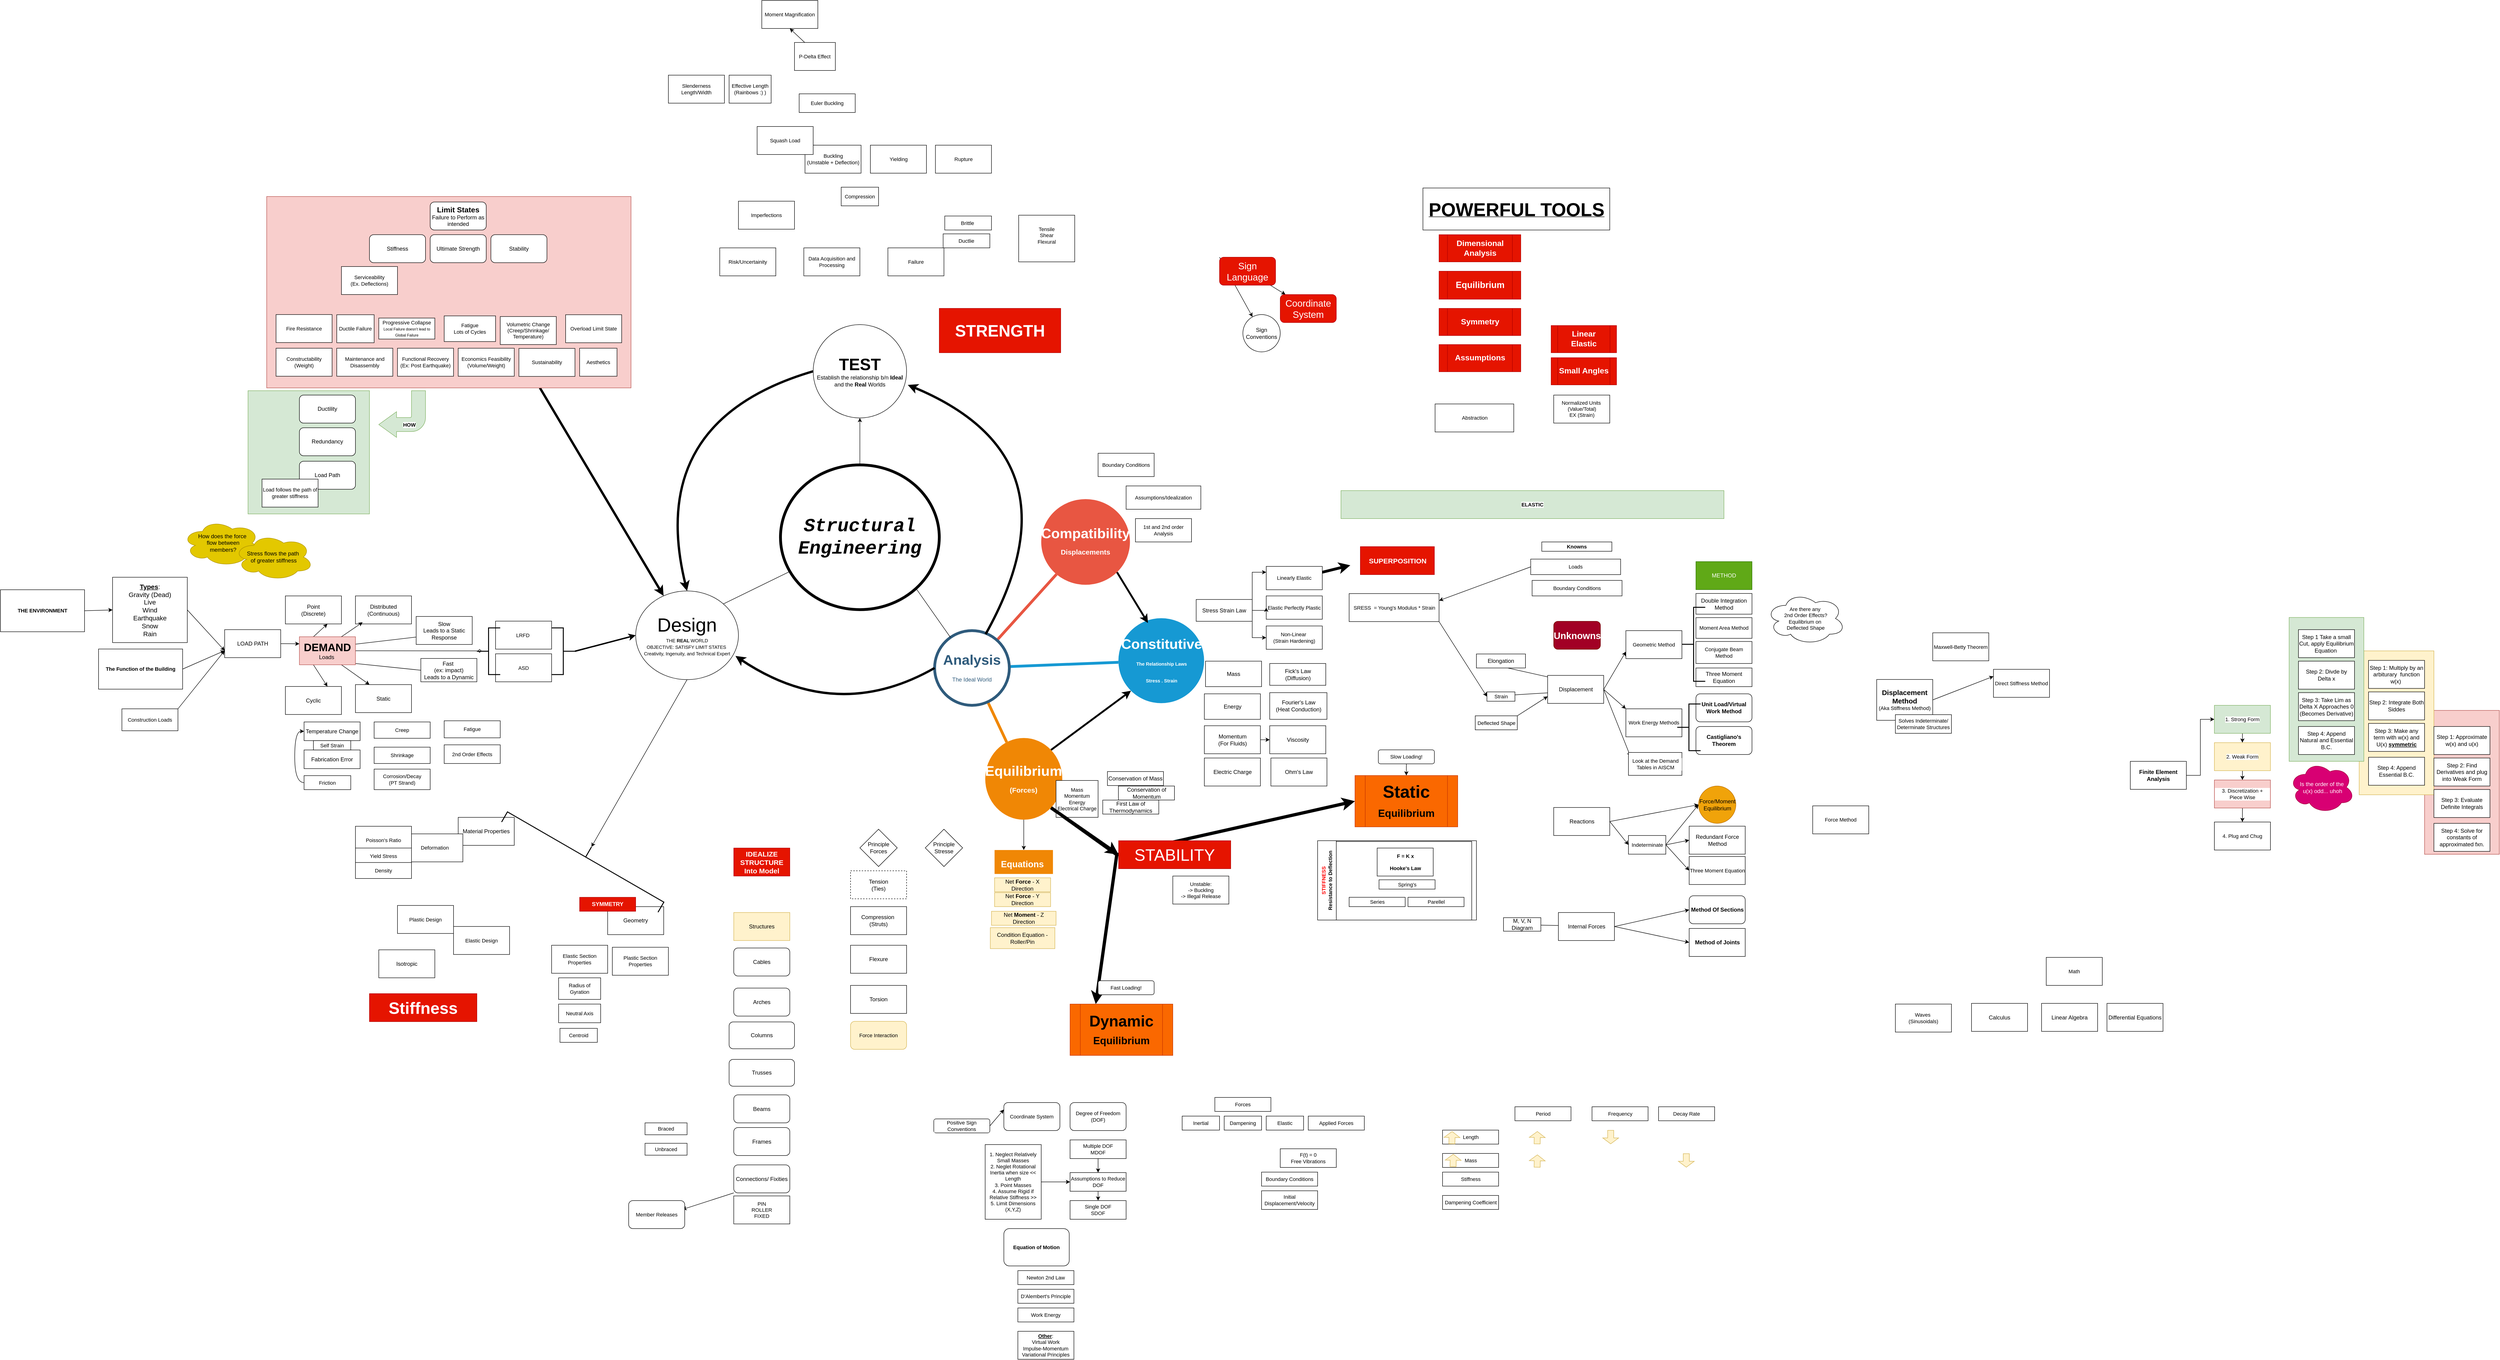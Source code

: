 <mxfile version="26.0.15">
  <diagram id="6a731a19-8d31-9384-78a2-239565b7b9f0" name="Page-1">
    <mxGraphModel dx="2492" dy="1614" grid="1" gridSize="10" guides="1" tooltips="1" connect="1" arrows="1" fold="1" page="1" pageScale="1" pageWidth="1169" pageHeight="827" background="none" math="0" shadow="0">
      <root>
        <mxCell id="0" />
        <mxCell id="1" parent="0" />
        <mxCell id="VQmzDQnIpMsTc2xFqu98-1606" value="" style="rounded=0;whiteSpace=wrap;html=1;fontFamily=Helvetica;fontSize=11;fontColor=default;labelBackgroundColor=default;" vertex="1" parent="1">
          <mxGeometry x="1970" y="1371.75" width="300" height="168.25" as="geometry" />
        </mxCell>
        <mxCell id="VQmzDQnIpMsTc2xFqu98-1532" value="" style="rounded=0;whiteSpace=wrap;html=1;fillColor=#f8cecc;strokeColor=#b85450;" vertex="1" parent="1">
          <mxGeometry x="4310" y="1090.87" width="160" height="308.25" as="geometry" />
        </mxCell>
        <mxCell id="VQmzDQnIpMsTc2xFqu98-1527" value="" style="rounded=0;whiteSpace=wrap;html=1;fillColor=#fff2cc;strokeColor=#d6b656;" vertex="1" parent="1">
          <mxGeometry x="4170" y="963.37" width="160" height="308.25" as="geometry" />
        </mxCell>
        <mxCell id="VQmzDQnIpMsTc2xFqu98-1526" value="" style="rounded=0;whiteSpace=wrap;html=1;fillColor=#d5e8d4;strokeColor=#82b366;" vertex="1" parent="1">
          <mxGeometry x="4020" y="891.75" width="160" height="308.25" as="geometry" />
        </mxCell>
        <mxCell id="IjxKF1HIO3rGTl3Ejmte-1588" value="" style="rounded=0;whiteSpace=wrap;html=1;fontFamily=Helvetica;fontSize=11;labelBackgroundColor=default;fillColor=#d5e8d4;strokeColor=#82b366;" parent="1" vertex="1">
          <mxGeometry x="-350" y="406" width="260" height="264" as="geometry" />
        </mxCell>
        <mxCell id="VQmzDQnIpMsTc2xFqu98-1591" style="edgeStyle=none;shape=connector;rounded=0;orthogonalLoop=1;jettySize=auto;html=1;exitX=0.75;exitY=1;exitDx=0;exitDy=0;strokeColor=default;align=center;verticalAlign=middle;fontFamily=Helvetica;fontSize=11;fontColor=default;labelBackgroundColor=default;endArrow=classic;strokeWidth=5;" edge="1" parent="1" source="IjxKF1HIO3rGTl3Ejmte-1587" target="tunzIx4tNhsC5PCZ-3-s-1566">
          <mxGeometry relative="1" as="geometry" />
        </mxCell>
        <mxCell id="IjxKF1HIO3rGTl3Ejmte-1587" value="" style="rounded=0;whiteSpace=wrap;html=1;fontFamily=Helvetica;fontSize=11;labelBackgroundColor=default;fillColor=#f8cecc;strokeColor=#b85450;" parent="1" vertex="1">
          <mxGeometry x="-310" y="-10" width="780" height="410" as="geometry" />
        </mxCell>
        <mxCell id="1350" value="Constitutive&lt;div&gt;&lt;font size=&quot;1&quot;&gt;The Relationship Laws&lt;/font&gt;&lt;/div&gt;&lt;div&gt;&lt;font size=&quot;1&quot;&gt;Stress . Strain&lt;/font&gt;&lt;/div&gt;" style="ellipse;whiteSpace=wrap;html=1;shadow=0;fontFamily=Helvetica;fontSize=30;fontColor=#FFFFFF;align=center;strokeWidth=3;fillColor=#1699D3;strokeColor=none;fontStyle=1" parent="1" vertex="1">
          <mxGeometry x="1513.5" y="893.37" width="183.5" height="182" as="geometry" />
        </mxCell>
        <mxCell id="1352" value="Compatibility&lt;div style=&quot;line-height: 110%;&quot;&gt;&lt;font style=&quot;font-size: 15px;&quot;&gt;Displacements&lt;/font&gt;&lt;/div&gt;" style="ellipse;whiteSpace=wrap;html=1;shadow=0;fontFamily=Helvetica;fontSize=30;fontColor=#FFFFFF;align=center;strokeWidth=3;fillColor=#E85642;strokeColor=none;fontStyle=1" parent="1" vertex="1">
          <mxGeometry x="1348.25" y="638.25" width="190" height="183.5" as="geometry" />
        </mxCell>
        <mxCell id="tunzIx4tNhsC5PCZ-3-s-1543" value="" style="edgeStyle=orthogonalEdgeStyle;rounded=0;orthogonalLoop=1;jettySize=auto;html=1;" parent="1" source="1355" target="tunzIx4tNhsC5PCZ-3-s-1542" edge="1">
          <mxGeometry relative="1" as="geometry" />
        </mxCell>
        <mxCell id="IjxKF1HIO3rGTl3Ejmte-1527" style="edgeStyle=none;shape=connector;rounded=0;orthogonalLoop=1;jettySize=auto;html=1;exitX=1;exitY=1;exitDx=0;exitDy=0;entryX=0.25;entryY=0;entryDx=0;entryDy=0;strokeColor=default;align=center;verticalAlign=middle;fontFamily=Helvetica;fontSize=11;fontColor=default;labelBackgroundColor=default;endArrow=classic;strokeWidth=7;" parent="1" source="1355" target="NpMVmpPeoFZolYydam3e-1569" edge="1">
          <mxGeometry relative="1" as="geometry">
            <Array as="points">
              <mxPoint x="1510" y="1400" />
            </Array>
          </mxGeometry>
        </mxCell>
        <mxCell id="IjxKF1HIO3rGTl3Ejmte-1528" style="edgeStyle=none;shape=connector;rounded=0;orthogonalLoop=1;jettySize=auto;html=1;entryX=0;entryY=0.5;entryDx=0;entryDy=0;strokeColor=default;align=center;verticalAlign=middle;fontFamily=Helvetica;fontSize=11;fontColor=default;labelBackgroundColor=default;endArrow=classic;strokeWidth=7;" parent="1" target="NpMVmpPeoFZolYydam3e-1545" edge="1">
          <mxGeometry relative="1" as="geometry">
            <Array as="points">
              <mxPoint x="1510" y="1400" />
            </Array>
            <mxPoint x="1510" y="1400" as="sourcePoint" />
          </mxGeometry>
        </mxCell>
        <mxCell id="VQmzDQnIpMsTc2xFqu98-1554" style="rounded=0;orthogonalLoop=1;jettySize=auto;html=1;exitX=1;exitY=0;exitDx=0;exitDy=0;entryX=0;entryY=1;entryDx=0;entryDy=0;strokeWidth=4;" edge="1" parent="1" source="1355" target="1350">
          <mxGeometry relative="1" as="geometry" />
        </mxCell>
        <mxCell id="1355" value="Equilibrium&lt;div&gt;&lt;font style=&quot;font-size: 15px;&quot;&gt;(Forces)&lt;/font&gt;&lt;/div&gt;" style="ellipse;whiteSpace=wrap;html=1;shadow=0;fontFamily=Helvetica;fontSize=30;fontColor=#FFFFFF;align=center;strokeWidth=3;fillColor=#F08705;strokeColor=none;fontStyle=1" parent="1" vertex="1">
          <mxGeometry x="1228.38" y="1150" width="165" height="175" as="geometry" />
        </mxCell>
        <mxCell id="1359" style="endArrow=none;strokeWidth=6;strokeColor=#1699D3;html=1;" parent="1" source="1515" target="1350" edge="1">
          <mxGeometry relative="1" as="geometry" />
        </mxCell>
        <mxCell id="1361" style="endArrow=none;strokeWidth=6;strokeColor=#E85642;html=1;" parent="1" source="1515" target="1352" edge="1">
          <mxGeometry relative="1" as="geometry" />
        </mxCell>
        <mxCell id="1365" value="" style="edgeStyle=none;endArrow=none;strokeWidth=6;strokeColor=#F08705;html=1;" parent="1" source="1515" target="1355" edge="1">
          <mxGeometry x="181" y="226.5" width="100" height="100" as="geometry">
            <mxPoint x="181" y="326.5" as="sourcePoint" />
            <mxPoint x="281" y="226.5" as="targetPoint" />
          </mxGeometry>
        </mxCell>
        <mxCell id="1515" value="Analysis&lt;div&gt;&lt;span style=&quot;font-weight: normal;&quot;&gt;&lt;font style=&quot;font-size: 12px;&quot;&gt;The Ideal World&lt;/font&gt;&lt;/span&gt;&lt;/div&gt;" style="ellipse;whiteSpace=wrap;html=1;shadow=0;fontFamily=Helvetica;fontSize=30;fontColor=#2F5B7C;align=center;strokeColor=#2F5B7C;strokeWidth=6;fillColor=#FFFFFF;fontStyle=1;gradientColor=none;" parent="1" vertex="1">
          <mxGeometry x="1120" y="920" width="160" height="160" as="geometry" />
        </mxCell>
        <mxCell id="tunzIx4tNhsC5PCZ-3-s-1542" value="&lt;font style=&quot;font-size: 19px;&quot;&gt;Equations&amp;nbsp;&lt;/font&gt;" style="whiteSpace=wrap;html=1;fontSize=30;fillColor=#F08705;strokeColor=none;fontColor=#FFFFFF;shadow=0;strokeWidth=3;fontStyle=1;" parent="1" vertex="1">
          <mxGeometry x="1248.37" y="1390" width="125" height="51.25" as="geometry" />
        </mxCell>
        <mxCell id="tunzIx4tNhsC5PCZ-3-s-1552" value="" style="rounded=0;orthogonalLoop=1;jettySize=auto;html=1;" parent="1" source="tunzIx4tNhsC5PCZ-3-s-1549" target="tunzIx4tNhsC5PCZ-3-s-1551" edge="1">
          <mxGeometry relative="1" as="geometry" />
        </mxCell>
        <mxCell id="tunzIx4tNhsC5PCZ-3-s-1553" style="rounded=0;orthogonalLoop=1;jettySize=auto;html=1;exitX=0;exitY=0;exitDx=0;exitDy=0;" parent="1" source="tunzIx4tNhsC5PCZ-3-s-1549" target="tunzIx4tNhsC5PCZ-3-s-1554" edge="1">
          <mxGeometry relative="1" as="geometry">
            <mxPoint x="1620" y="1007.5" as="targetPoint" />
          </mxGeometry>
        </mxCell>
        <mxCell id="tunzIx4tNhsC5PCZ-3-s-1549" value="Sign Language" style="rounded=1;whiteSpace=wrap;html=1;fillColor=#e51400;fontColor=#ffffff;strokeColor=#B20000;fontSize=20;" parent="1" vertex="1">
          <mxGeometry x="1730" y="120" width="120" height="60" as="geometry" />
        </mxCell>
        <mxCell id="tunzIx4tNhsC5PCZ-3-s-1551" value="Coordinate System" style="rounded=1;whiteSpace=wrap;html=1;fillColor=#e51400;fontColor=#ffffff;strokeColor=#B20000;fontSize=20;" parent="1" vertex="1">
          <mxGeometry x="1860" y="200" width="120" height="60" as="geometry" />
        </mxCell>
        <mxCell id="tunzIx4tNhsC5PCZ-3-s-1554" value="Sign Conventions" style="ellipse;whiteSpace=wrap;html=1;aspect=fixed;" parent="1" vertex="1">
          <mxGeometry x="1780" y="242.87" width="80" height="80" as="geometry" />
        </mxCell>
        <mxCell id="tunzIx4tNhsC5PCZ-3-s-1556" value="&lt;font style=&quot;font-size: 20px;&quot;&gt;Unknowns&lt;/font&gt;" style="rounded=1;whiteSpace=wrap;html=1;fontStyle=1;fillColor=#a20025;strokeColor=#6F0000;fontColor=#ffffff;" parent="1" vertex="1">
          <mxGeometry x="2445.5" y="900" width="100" height="60" as="geometry" />
        </mxCell>
        <mxCell id="tunzIx4tNhsC5PCZ-3-s-1558" value="Unit Load/Virtual Work Method" style="rounded=1;whiteSpace=wrap;html=1;fontStyle=1" parent="1" vertex="1">
          <mxGeometry x="2750" y="1055.37" width="120" height="60" as="geometry" />
        </mxCell>
        <mxCell id="tunzIx4tNhsC5PCZ-3-s-1560" value="Method Of Sections" style="rounded=1;whiteSpace=wrap;html=1;fontStyle=1" parent="1" vertex="1">
          <mxGeometry x="2735.5" y="1488" width="120" height="60" as="geometry" />
        </mxCell>
        <UserObject label="Method of Joints" link="https://docs.google.com/document/d/1qKMW7NeOgUAAiH5iQ20y56khjZ6Fsbpt2UJUhOpdK8c/edit?usp=sharing" linkTarget="_blank" id="tunzIx4tNhsC5PCZ-3-s-1561">
          <mxCell style="rounded=0;whiteSpace=wrap;html=1;fontStyle=1" parent="1" vertex="1">
            <mxGeometry x="2735.5" y="1558" width="120" height="60" as="geometry" />
          </mxCell>
        </UserObject>
        <mxCell id="IjxKF1HIO3rGTl3Ejmte-1515" style="rounded=0;orthogonalLoop=1;jettySize=auto;html=1;exitX=0.5;exitY=0;exitDx=0;exitDy=0;entryX=0.5;entryY=1;entryDx=0;entryDy=0;" parent="1" source="tunzIx4tNhsC5PCZ-3-s-1562" target="tunzIx4tNhsC5PCZ-3-s-1567" edge="1">
          <mxGeometry relative="1" as="geometry" />
        </mxCell>
        <mxCell id="tunzIx4tNhsC5PCZ-3-s-1562" value="&lt;font face=&quot;Courier New&quot; style=&quot;font-size: 40px;&quot;&gt;&lt;b style=&quot;&quot;&gt;&lt;i style=&quot;&quot;&gt;Structural Engineering&lt;/i&gt;&lt;/b&gt;&lt;/font&gt;" style="ellipse;whiteSpace=wrap;html=1;strokeWidth=6;" parent="1" vertex="1">
          <mxGeometry x="790" y="565" width="340" height="310" as="geometry" />
        </mxCell>
        <mxCell id="tunzIx4tNhsC5PCZ-3-s-1564" value="" style="endArrow=none;html=1;rounded=0;entryX=1;entryY=1;entryDx=0;entryDy=0;" parent="1" source="1515" target="tunzIx4tNhsC5PCZ-3-s-1562" edge="1">
          <mxGeometry width="50" height="50" relative="1" as="geometry">
            <mxPoint x="860" y="880" as="sourcePoint" />
            <mxPoint x="910" y="830" as="targetPoint" />
          </mxGeometry>
        </mxCell>
        <mxCell id="tunzIx4tNhsC5PCZ-3-s-1565" value="" style="endArrow=none;html=1;rounded=0;exitX=1;exitY=0;exitDx=0;exitDy=0;" parent="1" source="tunzIx4tNhsC5PCZ-3-s-1566" target="tunzIx4tNhsC5PCZ-3-s-1562" edge="1">
          <mxGeometry width="50" height="50" relative="1" as="geometry">
            <mxPoint x="650" y="960" as="sourcePoint" />
            <mxPoint x="1030" y="900" as="targetPoint" />
          </mxGeometry>
        </mxCell>
        <mxCell id="VQmzDQnIpMsTc2xFqu98-1589" style="edgeStyle=none;shape=connector;rounded=0;orthogonalLoop=1;jettySize=auto;html=1;exitX=0.5;exitY=1;exitDx=0;exitDy=0;strokeColor=default;align=center;verticalAlign=middle;fontFamily=Helvetica;fontSize=11;fontColor=default;labelBackgroundColor=default;endArrow=classic;" edge="1" parent="1" source="tunzIx4tNhsC5PCZ-3-s-1566" target="VQmzDQnIpMsTc2xFqu98-1652">
          <mxGeometry relative="1" as="geometry">
            <mxPoint x="330" y="1400" as="targetPoint" />
          </mxGeometry>
        </mxCell>
        <mxCell id="tunzIx4tNhsC5PCZ-3-s-1566" value="&lt;font style=&quot;font-size: 41px;&quot;&gt;Design&lt;/font&gt;&lt;div&gt;&lt;font size=&quot;1&quot; style=&quot;&quot;&gt;THE &lt;b&gt;REAL &lt;/b&gt;WORLD&lt;/font&gt;&lt;/div&gt;&lt;div&gt;&lt;font size=&quot;1&quot; style=&quot;&quot;&gt;OBJECTIVE: SATISFY LIMIT STATES&amp;nbsp;&lt;/font&gt;&lt;/div&gt;&lt;div&gt;&lt;font size=&quot;1&quot; style=&quot;&quot;&gt;Creativity, Ingenuity, and Technical Expert&lt;/font&gt;&lt;/div&gt;" style="ellipse;whiteSpace=wrap;html=1;" parent="1" vertex="1">
          <mxGeometry x="480" y="835" width="220" height="190" as="geometry" />
        </mxCell>
        <mxCell id="VQmzDQnIpMsTc2xFqu98-1597" style="edgeStyle=none;shape=connector;rounded=0;orthogonalLoop=1;jettySize=auto;html=1;exitX=0;exitY=0.5;exitDx=0;exitDy=0;entryX=0.5;entryY=0;entryDx=0;entryDy=0;strokeColor=default;align=center;verticalAlign=middle;fontFamily=Helvetica;fontSize=11;fontColor=default;labelBackgroundColor=default;endArrow=classic;curved=1;strokeWidth=5;" edge="1" parent="1" source="tunzIx4tNhsC5PCZ-3-s-1567" target="tunzIx4tNhsC5PCZ-3-s-1566">
          <mxGeometry relative="1" as="geometry">
            <Array as="points">
              <mxPoint x="500" y="470" />
            </Array>
          </mxGeometry>
        </mxCell>
        <mxCell id="tunzIx4tNhsC5PCZ-3-s-1567" value="&lt;b&gt;&lt;font style=&quot;font-size: 35px;&quot;&gt;TEST&lt;/font&gt;&lt;/b&gt;&lt;div&gt;&lt;font&gt;Establish the relationship b/n &lt;b&gt;Ideal &lt;/b&gt;and the &lt;b&gt;Real &lt;/b&gt;Worlds&lt;/font&gt;&lt;/div&gt;" style="ellipse;whiteSpace=wrap;html=1;" parent="1" vertex="1">
          <mxGeometry x="860" y="264.37" width="200" height="200" as="geometry" />
        </mxCell>
        <mxCell id="tunzIx4tNhsC5PCZ-3-s-1583" value="METHOD" style="rounded=0;whiteSpace=wrap;html=1;fillColor=#60a917;fontColor=#ffffff;strokeColor=#2D7600;" parent="1" vertex="1">
          <mxGeometry x="2750" y="772.13" width="120" height="60" as="geometry" />
        </mxCell>
        <mxCell id="hRcAGuIF9GtKOeHrfG8j-1515" value="Geometry" style="whiteSpace=wrap;html=1;" parent="1" vertex="1">
          <mxGeometry x="420" y="1511.25" width="120" height="60" as="geometry" />
        </mxCell>
        <mxCell id="hRcAGuIF9GtKOeHrfG8j-1516" value="Material Properties" style="whiteSpace=wrap;html=1;" parent="1" vertex="1">
          <mxGeometry x="100" y="1320" width="120" height="60" as="geometry" />
        </mxCell>
        <mxCell id="NpMVmpPeoFZolYydam3e-1530" style="edgeStyle=none;shape=connector;rounded=0;orthogonalLoop=1;jettySize=auto;html=1;exitX=0.25;exitY=0;exitDx=0;exitDy=0;entryX=0.75;entryY=1;entryDx=0;entryDy=0;strokeColor=default;align=center;verticalAlign=middle;fontFamily=Helvetica;fontSize=11;fontColor=default;labelBackgroundColor=default;endArrow=classic;" parent="1" source="hRcAGuIF9GtKOeHrfG8j-1517" target="NpMVmpPeoFZolYydam3e-1528" edge="1">
          <mxGeometry relative="1" as="geometry" />
        </mxCell>
        <mxCell id="NpMVmpPeoFZolYydam3e-1532" style="edgeStyle=none;shape=connector;rounded=0;orthogonalLoop=1;jettySize=auto;html=1;exitX=0.75;exitY=1;exitDx=0;exitDy=0;entryX=0.25;entryY=0;entryDx=0;entryDy=0;strokeColor=default;align=center;verticalAlign=middle;fontFamily=Helvetica;fontSize=11;fontColor=default;labelBackgroundColor=default;endArrow=classic;" parent="1" source="hRcAGuIF9GtKOeHrfG8j-1517" target="hRcAGuIF9GtKOeHrfG8j-1519" edge="1">
          <mxGeometry relative="1" as="geometry" />
        </mxCell>
        <mxCell id="NpMVmpPeoFZolYydam3e-1533" style="edgeStyle=none;shape=connector;rounded=0;orthogonalLoop=1;jettySize=auto;html=1;exitX=0.25;exitY=1;exitDx=0;exitDy=0;entryX=0.75;entryY=0;entryDx=0;entryDy=0;strokeColor=default;align=center;verticalAlign=middle;fontFamily=Helvetica;fontSize=11;fontColor=default;labelBackgroundColor=default;endArrow=classic;" parent="1" source="hRcAGuIF9GtKOeHrfG8j-1517" target="hRcAGuIF9GtKOeHrfG8j-1518" edge="1">
          <mxGeometry relative="1" as="geometry" />
        </mxCell>
        <mxCell id="NpMVmpPeoFZolYydam3e-1598" style="edgeStyle=none;shape=connector;rounded=0;orthogonalLoop=1;jettySize=auto;html=1;exitX=0;exitY=0.5;exitDx=0;exitDy=0;entryX=1;entryY=0.5;entryDx=0;entryDy=0;strokeColor=default;align=center;verticalAlign=middle;fontFamily=Helvetica;fontSize=11;fontColor=default;labelBackgroundColor=default;endArrow=classic;" parent="1" source="hRcAGuIF9GtKOeHrfG8j-1517" target="NpMVmpPeoFZolYydam3e-1596" edge="1">
          <mxGeometry relative="1" as="geometry" />
        </mxCell>
        <mxCell id="NpMVmpPeoFZolYydam3e-1599" style="edgeStyle=none;shape=connector;rounded=0;orthogonalLoop=1;jettySize=auto;html=1;exitX=0;exitY=0.75;exitDx=0;exitDy=0;entryX=1;entryY=0.75;entryDx=0;entryDy=0;strokeColor=default;align=center;verticalAlign=middle;fontFamily=Helvetica;fontSize=11;fontColor=default;labelBackgroundColor=default;endArrow=classic;" parent="1" source="hRcAGuIF9GtKOeHrfG8j-1517" target="NpMVmpPeoFZolYydam3e-1597" edge="1">
          <mxGeometry relative="1" as="geometry" />
        </mxCell>
        <mxCell id="VQmzDQnIpMsTc2xFqu98-1582" style="edgeStyle=none;shape=connector;rounded=0;orthogonalLoop=1;jettySize=auto;html=1;exitX=1;exitY=0.5;exitDx=0;exitDy=0;strokeColor=default;align=center;verticalAlign=middle;fontFamily=Helvetica;fontSize=11;fontColor=default;labelBackgroundColor=default;endArrow=diamond;endFill=0;" edge="1" parent="1" source="hRcAGuIF9GtKOeHrfG8j-1517">
          <mxGeometry relative="1" as="geometry">
            <mxPoint x="150.0" y="963.454" as="targetPoint" />
          </mxGeometry>
        </mxCell>
        <mxCell id="hRcAGuIF9GtKOeHrfG8j-1517" value="&lt;b&gt;&lt;font style=&quot;font-size: 23px;&quot;&gt;DEMAND&lt;/font&gt;&lt;/b&gt;&lt;div&gt;Loads&lt;b&gt;&amp;nbsp;&lt;/b&gt;&lt;/div&gt;" style="whiteSpace=wrap;html=1;fillColor=#f8cecc;strokeColor=#b85450;" parent="1" vertex="1">
          <mxGeometry x="-240" y="933.13" width="120" height="60" as="geometry" />
        </mxCell>
        <mxCell id="hRcAGuIF9GtKOeHrfG8j-1518" value="Cyclic" style="whiteSpace=wrap;html=1;" parent="1" vertex="1">
          <mxGeometry x="-270" y="1039.63" width="120" height="60" as="geometry" />
        </mxCell>
        <mxCell id="hRcAGuIF9GtKOeHrfG8j-1519" value="Static" style="whiteSpace=wrap;html=1;" parent="1" vertex="1">
          <mxGeometry x="-120" y="1035.63" width="120" height="60" as="geometry" />
        </mxCell>
        <mxCell id="hRcAGuIF9GtKOeHrfG8j-1524" value="Tension&lt;div&gt;(Ties)&lt;/div&gt;" style="whiteSpace=wrap;html=1;dashed=1;" parent="1" vertex="1">
          <mxGeometry x="940" y="1434.5" width="120" height="60" as="geometry" />
        </mxCell>
        <mxCell id="hRcAGuIF9GtKOeHrfG8j-1525" value="Compression&amp;nbsp;&lt;div&gt;(Struts)&lt;/div&gt;" style="whiteSpace=wrap;html=1;" parent="1" vertex="1">
          <mxGeometry x="940" y="1511.25" width="120" height="60" as="geometry" />
        </mxCell>
        <mxCell id="hRcAGuIF9GtKOeHrfG8j-1526" value="Flexure" style="whiteSpace=wrap;html=1;" parent="1" vertex="1">
          <mxGeometry x="940" y="1594" width="120" height="60" as="geometry" />
        </mxCell>
        <mxCell id="hRcAGuIF9GtKOeHrfG8j-1527" value="Torsion" style="whiteSpace=wrap;html=1;" parent="1" vertex="1">
          <mxGeometry x="940" y="1680" width="120" height="60" as="geometry" />
        </mxCell>
        <mxCell id="hRcAGuIF9GtKOeHrfG8j-1528" value="Structures" style="whiteSpace=wrap;html=1;fillColor=#fff2cc;strokeColor=#d6b656;" parent="1" vertex="1">
          <mxGeometry x="690" y="1523.88" width="120" height="60" as="geometry" />
        </mxCell>
        <mxCell id="hRcAGuIF9GtKOeHrfG8j-1529" value="Cables" style="rounded=1;whiteSpace=wrap;html=1;" parent="1" vertex="1">
          <mxGeometry x="690" y="1599.88" width="120" height="60" as="geometry" />
        </mxCell>
        <mxCell id="hRcAGuIF9GtKOeHrfG8j-1531" value="Beams" style="rounded=1;whiteSpace=wrap;html=1;" parent="1" vertex="1">
          <mxGeometry x="690" y="1914.51" width="120" height="60" as="geometry" />
        </mxCell>
        <mxCell id="hRcAGuIF9GtKOeHrfG8j-1532" value="Frames" style="rounded=1;whiteSpace=wrap;html=1;" parent="1" vertex="1">
          <mxGeometry x="690" y="1984.51" width="120" height="60" as="geometry" />
        </mxCell>
        <mxCell id="hRcAGuIF9GtKOeHrfG8j-1533" value="Trusses" style="rounded=1;whiteSpace=wrap;html=1;" parent="1" vertex="1">
          <mxGeometry x="680" y="1838.51" width="140" height="57.5" as="geometry" />
        </mxCell>
        <mxCell id="VQmzDQnIpMsTc2xFqu98-1599" style="edgeStyle=none;shape=connector;rounded=0;orthogonalLoop=1;jettySize=auto;html=1;exitX=0;exitY=1;exitDx=0;exitDy=0;strokeColor=default;align=center;verticalAlign=middle;fontFamily=Helvetica;fontSize=11;fontColor=default;labelBackgroundColor=default;endArrow=classic;" edge="1" parent="1" source="hRcAGuIF9GtKOeHrfG8j-1535">
          <mxGeometry relative="1" as="geometry">
            <mxPoint x="580" y="2160.0" as="targetPoint" />
          </mxGeometry>
        </mxCell>
        <mxCell id="hRcAGuIF9GtKOeHrfG8j-1535" value="Connections/ Fixities" style="rounded=1;whiteSpace=wrap;html=1;" parent="1" vertex="1">
          <mxGeometry x="690" y="2064.51" width="120" height="60" as="geometry" />
        </mxCell>
        <mxCell id="hRcAGuIF9GtKOeHrfG8j-1536" value="Principle Forces" style="rhombus;whiteSpace=wrap;html=1;" parent="1" vertex="1">
          <mxGeometry x="960" y="1345.37" width="80" height="80" as="geometry" />
        </mxCell>
        <mxCell id="hRcAGuIF9GtKOeHrfG8j-1538" value="How does the force&lt;div&gt;&amp;nbsp;flow between&lt;/div&gt;&lt;div&gt;&amp;nbsp;members?&lt;/div&gt;" style="ellipse;shape=cloud;whiteSpace=wrap;html=1;fillColor=#e3c800;fontColor=#000000;strokeColor=#B09500;" parent="1" vertex="1">
          <mxGeometry x="-490" y="682.38" width="170" height="100" as="geometry" />
        </mxCell>
        <mxCell id="hRcAGuIF9GtKOeHrfG8j-1546" value="Stiffness" style="rounded=0;whiteSpace=wrap;html=1;fillColor=#e51400;strokeColor=#B20000;fontSize=35;fontStyle=1;fontColor=#ffffff;" parent="1" vertex="1">
          <mxGeometry x="-90" y="1697.63" width="230" height="60" as="geometry" />
        </mxCell>
        <mxCell id="hRcAGuIF9GtKOeHrfG8j-1547" value="Ultimate Strength" style="rounded=1;whiteSpace=wrap;html=1;" parent="1" vertex="1">
          <mxGeometry x="40" y="71.75" width="120" height="60" as="geometry" />
        </mxCell>
        <mxCell id="hRcAGuIF9GtKOeHrfG8j-1548" value="Ductility" style="rounded=1;whiteSpace=wrap;html=1;" parent="1" vertex="1">
          <mxGeometry x="-240" y="415.37" width="120" height="60" as="geometry" />
        </mxCell>
        <mxCell id="hRcAGuIF9GtKOeHrfG8j-1549" value="Redundancy" style="rounded=1;whiteSpace=wrap;html=1;" parent="1" vertex="1">
          <mxGeometry x="-240" y="485.37" width="120" height="60" as="geometry" />
        </mxCell>
        <mxCell id="hRcAGuIF9GtKOeHrfG8j-1550" value="&lt;b&gt;&lt;font style=&quot;font-size: 16px;&quot;&gt;Limit States&lt;/font&gt;&lt;/b&gt;&lt;div&gt;Failure to Perform as intended&lt;/div&gt;" style="rounded=1;whiteSpace=wrap;html=1;" parent="1" vertex="1">
          <mxGeometry x="40" y="1.75" width="120" height="60" as="geometry" />
        </mxCell>
        <mxCell id="VQmzDQnIpMsTc2xFqu98-1651" style="edgeStyle=none;shape=connector;rounded=0;orthogonalLoop=1;jettySize=auto;html=1;exitX=1;exitY=0.5;exitDx=0;exitDy=0;entryX=0;entryY=0.25;entryDx=0;entryDy=0;strokeColor=default;align=center;verticalAlign=middle;fontFamily=Helvetica;fontSize=11;fontColor=default;labelBackgroundColor=default;endArrow=classic;" edge="1" parent="1" source="hRcAGuIF9GtKOeHrfG8j-1551" target="hRcAGuIF9GtKOeHrfG8j-1517">
          <mxGeometry relative="1" as="geometry" />
        </mxCell>
        <mxCell id="hRcAGuIF9GtKOeHrfG8j-1551" value="LOAD PATH" style="rounded=0;whiteSpace=wrap;html=1;" parent="1" vertex="1">
          <mxGeometry x="-400" y="917.87" width="120" height="60" as="geometry" />
        </mxCell>
        <mxCell id="hRcAGuIF9GtKOeHrfG8j-1561" value="Isotropic" style="rounded=0;whiteSpace=wrap;html=1;" parent="1" vertex="1">
          <mxGeometry x="-70" y="1603.76" width="120" height="60" as="geometry" />
        </mxCell>
        <mxCell id="VQmzDQnIpMsTc2xFqu98-1533" style="edgeStyle=orthogonalEdgeStyle;rounded=0;orthogonalLoop=1;jettySize=auto;html=1;exitX=1;exitY=0.5;exitDx=0;exitDy=0;entryX=0;entryY=0.5;entryDx=0;entryDy=0;" edge="1" parent="1" source="NpMVmpPeoFZolYydam3e-1515" target="NpMVmpPeoFZolYydam3e-1525">
          <mxGeometry relative="1" as="geometry" />
        </mxCell>
        <mxCell id="NpMVmpPeoFZolYydam3e-1515" value="Finite Element Analysis" style="whiteSpace=wrap;html=1;fontStyle=1" parent="1" vertex="1">
          <mxGeometry x="3680" y="1200" width="120" height="60" as="geometry" />
        </mxCell>
        <mxCell id="NpMVmpPeoFZolYydam3e-1521" style="rounded=0;orthogonalLoop=1;jettySize=auto;html=1;exitX=1;exitY=0.5;exitDx=0;exitDy=0;entryX=0;entryY=0.5;entryDx=0;entryDy=0;" parent="1" source="NpMVmpPeoFZolYydam3e-1516" target="NpMVmpPeoFZolYydam3e-1520" edge="1">
          <mxGeometry relative="1" as="geometry" />
        </mxCell>
        <mxCell id="NpMVmpPeoFZolYydam3e-1523" style="edgeStyle=none;shape=connector;rounded=0;orthogonalLoop=1;jettySize=auto;html=1;exitX=1;exitY=0.5;exitDx=0;exitDy=0;entryX=0;entryY=0.5;entryDx=0;entryDy=0;strokeColor=default;align=center;verticalAlign=middle;fontFamily=Helvetica;fontSize=11;fontColor=default;labelBackgroundColor=default;endArrow=classic;" parent="1" source="NpMVmpPeoFZolYydam3e-1516" target="NpMVmpPeoFZolYydam3e-1522" edge="1">
          <mxGeometry relative="1" as="geometry" />
        </mxCell>
        <mxCell id="NpMVmpPeoFZolYydam3e-1552" style="rounded=0;orthogonalLoop=1;jettySize=auto;html=1;exitX=1;exitY=0.5;exitDx=0;exitDy=0;entryX=0;entryY=0.75;entryDx=0;entryDy=0;" parent="1" source="NpMVmpPeoFZolYydam3e-1516" target="VQmzDQnIpMsTc2xFqu98-1565" edge="1">
          <mxGeometry relative="1" as="geometry" />
        </mxCell>
        <mxCell id="VQmzDQnIpMsTc2xFqu98-1567" style="edgeStyle=none;shape=connector;rounded=0;orthogonalLoop=1;jettySize=auto;html=1;exitX=1;exitY=0.5;exitDx=0;exitDy=0;entryX=0;entryY=0;entryDx=0;entryDy=0;strokeColor=default;align=center;verticalAlign=middle;fontFamily=Helvetica;fontSize=11;fontColor=default;labelBackgroundColor=default;endArrow=classic;" edge="1" parent="1" source="NpMVmpPeoFZolYydam3e-1516" target="VQmzDQnIpMsTc2xFqu98-1566">
          <mxGeometry relative="1" as="geometry" />
        </mxCell>
        <mxCell id="VQmzDQnIpMsTc2xFqu98-1572" style="edgeStyle=none;shape=connector;rounded=0;orthogonalLoop=1;jettySize=auto;html=1;exitX=1;exitY=0.5;exitDx=0;exitDy=0;strokeColor=default;align=center;verticalAlign=middle;fontFamily=Helvetica;fontSize=11;fontColor=default;labelBackgroundColor=default;endArrow=classic;" edge="1" parent="1" source="NpMVmpPeoFZolYydam3e-1516">
          <mxGeometry relative="1" as="geometry">
            <mxPoint x="2610" y="1190.0" as="targetPoint" />
          </mxGeometry>
        </mxCell>
        <mxCell id="NpMVmpPeoFZolYydam3e-1516" value="Displacement" style="whiteSpace=wrap;html=1;" parent="1" vertex="1">
          <mxGeometry x="2432.5" y="1015.87" width="120" height="60" as="geometry" />
        </mxCell>
        <mxCell id="NpMVmpPeoFZolYydam3e-1556" style="edgeStyle=none;shape=connector;rounded=0;orthogonalLoop=1;jettySize=auto;html=1;exitX=1;exitY=0.5;exitDx=0;exitDy=0;entryX=0;entryY=0.5;entryDx=0;entryDy=0;strokeColor=default;align=center;verticalAlign=middle;fontFamily=Helvetica;fontSize=11;fontColor=default;labelBackgroundColor=default;endArrow=classic;" parent="1" source="NpMVmpPeoFZolYydam3e-1517" target="NpMVmpPeoFZolYydam3e-1555" edge="1">
          <mxGeometry relative="1" as="geometry" />
        </mxCell>
        <mxCell id="IjxKF1HIO3rGTl3Ejmte-1537" style="edgeStyle=none;shape=connector;rounded=0;orthogonalLoop=1;jettySize=auto;html=1;exitX=1;exitY=0.5;exitDx=0;exitDy=0;entryX=0;entryY=0.5;entryDx=0;entryDy=0;strokeColor=default;align=center;verticalAlign=middle;fontFamily=Helvetica;fontSize=11;fontColor=default;labelBackgroundColor=default;endArrow=classic;" parent="1" source="NpMVmpPeoFZolYydam3e-1517" target="NpMVmpPeoFZolYydam3e-1543" edge="1">
          <mxGeometry relative="1" as="geometry" />
        </mxCell>
        <mxCell id="NpMVmpPeoFZolYydam3e-1517" value="Reactions" style="whiteSpace=wrap;html=1;" parent="1" vertex="1">
          <mxGeometry x="2445.5" y="1298.87" width="120" height="60" as="geometry" />
        </mxCell>
        <mxCell id="NpMVmpPeoFZolYydam3e-1524" style="edgeStyle=none;shape=connector;rounded=0;orthogonalLoop=1;jettySize=auto;html=1;exitX=1;exitY=0.5;exitDx=0;exitDy=0;entryX=0;entryY=0.5;entryDx=0;entryDy=0;strokeColor=default;align=center;verticalAlign=middle;fontFamily=Helvetica;fontSize=11;fontColor=default;labelBackgroundColor=default;endArrow=classic;" parent="1" source="NpMVmpPeoFZolYydam3e-1518" target="NpMVmpPeoFZolYydam3e-1519" edge="1">
          <mxGeometry relative="1" as="geometry" />
        </mxCell>
        <mxCell id="NpMVmpPeoFZolYydam3e-1538" style="edgeStyle=none;shape=connector;rounded=0;orthogonalLoop=1;jettySize=auto;html=1;exitX=1;exitY=0.5;exitDx=0;exitDy=0;entryX=0;entryY=0.5;entryDx=0;entryDy=0;strokeColor=default;align=center;verticalAlign=middle;fontFamily=Helvetica;fontSize=11;fontColor=default;labelBackgroundColor=default;endArrow=classic;" parent="1" source="NpMVmpPeoFZolYydam3e-1518" target="tunzIx4tNhsC5PCZ-3-s-1560" edge="1">
          <mxGeometry relative="1" as="geometry" />
        </mxCell>
        <mxCell id="NpMVmpPeoFZolYydam3e-1539" style="edgeStyle=none;shape=connector;rounded=0;orthogonalLoop=1;jettySize=auto;html=1;exitX=1;exitY=0.5;exitDx=0;exitDy=0;entryX=0;entryY=0.5;entryDx=0;entryDy=0;strokeColor=default;align=center;verticalAlign=middle;fontFamily=Helvetica;fontSize=11;fontColor=default;labelBackgroundColor=default;endArrow=classic;" parent="1" source="NpMVmpPeoFZolYydam3e-1518" target="tunzIx4tNhsC5PCZ-3-s-1561" edge="1">
          <mxGeometry relative="1" as="geometry" />
        </mxCell>
        <mxCell id="NpMVmpPeoFZolYydam3e-1518" value="Internal Forces" style="whiteSpace=wrap;html=1;" parent="1" vertex="1">
          <mxGeometry x="2455.5" y="1523.88" width="120" height="60" as="geometry" />
        </mxCell>
        <mxCell id="NpMVmpPeoFZolYydam3e-1519" value="M, V, N Diagram" style="whiteSpace=wrap;html=1;" parent="1" vertex="1">
          <mxGeometry x="2338" y="1534.88" width="80" height="29" as="geometry" />
        </mxCell>
        <mxCell id="NpMVmpPeoFZolYydam3e-1520" value="Elongation" style="whiteSpace=wrap;html=1;" parent="1" vertex="1">
          <mxGeometry x="2280" y="970" width="105" height="30" as="geometry" />
        </mxCell>
        <mxCell id="NpMVmpPeoFZolYydam3e-1522" value="Strain" style="whiteSpace=wrap;html=1;fontFamily=Helvetica;fontSize=11;fontColor=default;labelBackgroundColor=default;" parent="1" vertex="1">
          <mxGeometry x="2302.5" y="1051.25" width="60" height="20" as="geometry" />
        </mxCell>
        <mxCell id="VQmzDQnIpMsTc2xFqu98-1534" style="edgeStyle=orthogonalEdgeStyle;rounded=0;orthogonalLoop=1;jettySize=auto;html=1;exitX=0.5;exitY=1;exitDx=0;exitDy=0;entryX=0.5;entryY=0;entryDx=0;entryDy=0;" edge="1" parent="1" source="NpMVmpPeoFZolYydam3e-1525" target="NpMVmpPeoFZolYydam3e-1526">
          <mxGeometry relative="1" as="geometry" />
        </mxCell>
        <mxCell id="NpMVmpPeoFZolYydam3e-1525" value="1. Strong Form" style="whiteSpace=wrap;html=1;fontFamily=Helvetica;fontSize=11;labelBackgroundColor=default;fillColor=#d5e8d4;strokeColor=#82b366;" parent="1" vertex="1">
          <mxGeometry x="3860" y="1080" width="120" height="60" as="geometry" />
        </mxCell>
        <mxCell id="VQmzDQnIpMsTc2xFqu98-1535" style="edgeStyle=orthogonalEdgeStyle;rounded=0;orthogonalLoop=1;jettySize=auto;html=1;exitX=0.5;exitY=1;exitDx=0;exitDy=0;entryX=0.5;entryY=0;entryDx=0;entryDy=0;" edge="1" parent="1" source="NpMVmpPeoFZolYydam3e-1526" target="NpMVmpPeoFZolYydam3e-1527">
          <mxGeometry relative="1" as="geometry" />
        </mxCell>
        <mxCell id="NpMVmpPeoFZolYydam3e-1526" value="2. Weak Form" style="whiteSpace=wrap;html=1;fontFamily=Helvetica;fontSize=11;labelBackgroundColor=default;fillColor=#fff2cc;strokeColor=#d6b656;" parent="1" vertex="1">
          <mxGeometry x="3860" y="1160" width="120" height="60" as="geometry" />
        </mxCell>
        <mxCell id="VQmzDQnIpMsTc2xFqu98-1536" style="edgeStyle=orthogonalEdgeStyle;rounded=0;orthogonalLoop=1;jettySize=auto;html=1;exitX=0.5;exitY=1;exitDx=0;exitDy=0;entryX=0.5;entryY=0;entryDx=0;entryDy=0;" edge="1" parent="1" source="NpMVmpPeoFZolYydam3e-1527" target="NpMVmpPeoFZolYydam3e-1534">
          <mxGeometry relative="1" as="geometry" />
        </mxCell>
        <mxCell id="NpMVmpPeoFZolYydam3e-1527" value="3. Discretization + Piece Wise" style="whiteSpace=wrap;html=1;fontFamily=Helvetica;fontSize=11;labelBackgroundColor=default;fillColor=#f8cecc;strokeColor=#b85450;" parent="1" vertex="1">
          <mxGeometry x="3860" y="1240" width="120" height="60" as="geometry" />
        </mxCell>
        <mxCell id="NpMVmpPeoFZolYydam3e-1528" value="Point&lt;div&gt;(Discrete)&lt;/div&gt;" style="whiteSpace=wrap;html=1;" parent="1" vertex="1">
          <mxGeometry x="-270" y="845.63" width="120" height="60" as="geometry" />
        </mxCell>
        <mxCell id="NpMVmpPeoFZolYydam3e-1529" value="Distributed&lt;div&gt;(Continuous)&lt;/div&gt;" style="whiteSpace=wrap;html=1;" parent="1" vertex="1">
          <mxGeometry x="-120" y="845.63" width="120" height="60" as="geometry" />
        </mxCell>
        <mxCell id="NpMVmpPeoFZolYydam3e-1531" style="edgeStyle=none;shape=connector;rounded=0;orthogonalLoop=1;jettySize=auto;html=1;exitX=0.75;exitY=0;exitDx=0;exitDy=0;entryX=0.129;entryY=0.94;entryDx=0;entryDy=0;entryPerimeter=0;strokeColor=default;align=center;verticalAlign=middle;fontFamily=Helvetica;fontSize=11;fontColor=default;labelBackgroundColor=default;endArrow=classic;" parent="1" source="hRcAGuIF9GtKOeHrfG8j-1517" target="NpMVmpPeoFZolYydam3e-1529" edge="1">
          <mxGeometry relative="1" as="geometry" />
        </mxCell>
        <mxCell id="NpMVmpPeoFZolYydam3e-1534" value="4. Plug and Chug" style="whiteSpace=wrap;html=1;fontFamily=Helvetica;fontSize=11;fontColor=default;labelBackgroundColor=default;" parent="1" vertex="1">
          <mxGeometry x="3860" y="1330" width="120" height="60" as="geometry" />
        </mxCell>
        <mxCell id="NpMVmpPeoFZolYydam3e-1543" value="Force/Moment Equilibrium" style="ellipse;whiteSpace=wrap;html=1;fillColor=#f0a30a;fontColor=#000000;strokeColor=#BD7000;" parent="1" vertex="1">
          <mxGeometry x="2755.5" y="1252.87" width="80" height="80" as="geometry" />
        </mxCell>
        <mxCell id="NpMVmpPeoFZolYydam3e-1544" value="Redundant Force Method" style="whiteSpace=wrap;html=1;" parent="1" vertex="1">
          <mxGeometry x="2735.5" y="1338.87" width="120" height="60" as="geometry" />
        </mxCell>
        <UserObject label="&lt;div&gt;&lt;b&gt;&lt;font style=&quot;font-size: 37px;&quot;&gt;Static&lt;/font&gt;&lt;font style=&quot;font-size: 22px;&quot;&gt; Equilibrium&lt;/font&gt;&lt;/b&gt;&lt;/div&gt;" link="https://docs.google.com/document/d/1qKMW7NeOgUAAiH5iQ20y56khjZ6Fsbpt2UJUhOpdK8c/edit?tab=t.0#heading=h.v1olr2x5l5i" linkTarget="_blank" id="NpMVmpPeoFZolYydam3e-1545">
          <mxCell style="shape=process;whiteSpace=wrap;html=1;backgroundOutline=1;fillColor=#fa6800;fontColor=#000000;strokeColor=#C73500;fontSize=32;" parent="1" vertex="1">
            <mxGeometry x="2020" y="1230.37" width="220" height="110" as="geometry" />
          </mxCell>
        </UserObject>
        <mxCell id="NpMVmpPeoFZolYydam3e-1546" value="Temperature Change" style="rounded=0;whiteSpace=wrap;html=1;" parent="1" vertex="1">
          <mxGeometry x="-230" y="1115.63" width="120" height="40" as="geometry" />
        </mxCell>
        <mxCell id="NpMVmpPeoFZolYydam3e-1548" value="Fabrication Error" style="rounded=0;whiteSpace=wrap;html=1;" parent="1" vertex="1">
          <mxGeometry x="-230" y="1175.63" width="120" height="40" as="geometry" />
        </mxCell>
        <mxCell id="NpMVmpPeoFZolYydam3e-1551" value="&lt;span style=&quot;font-weight: 700;&quot;&gt;Castigliano&#39;s Theorem&lt;/span&gt;" style="rounded=1;whiteSpace=wrap;html=1;" parent="1" vertex="1">
          <mxGeometry x="2750" y="1125.37" width="120" height="60" as="geometry" />
        </mxCell>
        <mxCell id="NpMVmpPeoFZolYydam3e-1557" style="edgeStyle=none;shape=connector;rounded=0;orthogonalLoop=1;jettySize=auto;html=1;exitX=1;exitY=0.5;exitDx=0;exitDy=0;entryX=0;entryY=0.5;entryDx=0;entryDy=0;strokeColor=default;align=center;verticalAlign=middle;fontFamily=Helvetica;fontSize=11;fontColor=default;labelBackgroundColor=default;endArrow=classic;" parent="1" source="NpMVmpPeoFZolYydam3e-1555" target="NpMVmpPeoFZolYydam3e-1543" edge="1">
          <mxGeometry relative="1" as="geometry" />
        </mxCell>
        <mxCell id="NpMVmpPeoFZolYydam3e-1558" style="edgeStyle=none;shape=connector;rounded=0;orthogonalLoop=1;jettySize=auto;html=1;exitX=1;exitY=0.5;exitDx=0;exitDy=0;entryX=0;entryY=0.5;entryDx=0;entryDy=0;strokeColor=default;align=center;verticalAlign=middle;fontFamily=Helvetica;fontSize=11;fontColor=default;labelBackgroundColor=default;endArrow=classic;" parent="1" source="NpMVmpPeoFZolYydam3e-1555" target="NpMVmpPeoFZolYydam3e-1544" edge="1">
          <mxGeometry relative="1" as="geometry" />
        </mxCell>
        <mxCell id="NpMVmpPeoFZolYydam3e-1561" style="edgeStyle=none;shape=connector;rounded=0;orthogonalLoop=1;jettySize=auto;html=1;exitX=1;exitY=0.5;exitDx=0;exitDy=0;entryX=0;entryY=0.5;entryDx=0;entryDy=0;strokeColor=default;align=center;verticalAlign=middle;fontFamily=Helvetica;fontSize=11;fontColor=default;labelBackgroundColor=default;endArrow=classic;" parent="1" source="NpMVmpPeoFZolYydam3e-1555" target="NpMVmpPeoFZolYydam3e-1560" edge="1">
          <mxGeometry relative="1" as="geometry" />
        </mxCell>
        <UserObject label="Indeterminate" link="https://docs.google.com/document/d/1qKMW7NeOgUAAiH5iQ20y56khjZ6Fsbpt2UJUhOpdK8c/edit?tab=t.0#heading=h.qph9d7a1swpe" id="NpMVmpPeoFZolYydam3e-1555">
          <mxCell style="whiteSpace=wrap;html=1;fontFamily=Helvetica;fontSize=11;fontColor=default;labelBackgroundColor=default;" parent="1" vertex="1">
            <mxGeometry x="2605.5" y="1358.87" width="80" height="40" as="geometry" />
          </mxCell>
        </UserObject>
        <mxCell id="NpMVmpPeoFZolYydam3e-1559" value="Moment Area Method" style="whiteSpace=wrap;html=1;fontFamily=Helvetica;fontSize=11;fontColor=default;labelBackgroundColor=default;" parent="1" vertex="1">
          <mxGeometry x="2750" y="892.13" width="120" height="44.37" as="geometry" />
        </mxCell>
        <mxCell id="NpMVmpPeoFZolYydam3e-1560" value="Three Moment Equation" style="whiteSpace=wrap;html=1;fontFamily=Helvetica;fontSize=11;fontColor=default;labelBackgroundColor=default;" parent="1" vertex="1">
          <mxGeometry x="2735.5" y="1403.87" width="120" height="60" as="geometry" />
        </mxCell>
        <mxCell id="NpMVmpPeoFZolYydam3e-1568" value="&lt;b&gt;Dimensional Analysis&lt;/b&gt;" style="shape=process;whiteSpace=wrap;html=1;backgroundOutline=1;fillColor=#e51400;fontColor=#ffffff;strokeColor=#B20000;fontSize=17;" parent="1" vertex="1">
          <mxGeometry x="2200" y="71.75" width="175" height="58.25" as="geometry" />
        </mxCell>
        <mxCell id="NpMVmpPeoFZolYydam3e-1569" value="&lt;div&gt;&lt;b&gt;&lt;font style=&quot;font-size: 33px;&quot;&gt;Dynamic &lt;/font&gt;&lt;font style=&quot;font-size: 22px;&quot;&gt;Equilibrium&lt;/font&gt;&lt;/b&gt;&lt;/div&gt;" style="shape=process;whiteSpace=wrap;html=1;backgroundOutline=1;fillColor=#fa6800;fontColor=#000000;strokeColor=#C73500;fontSize=32;" parent="1" vertex="1">
          <mxGeometry x="1410" y="1720" width="220" height="110" as="geometry" />
        </mxCell>
        <mxCell id="NpMVmpPeoFZolYydam3e-1570" value="Data Acquisition and Processing" style="rounded=0;whiteSpace=wrap;html=1;fontFamily=Helvetica;fontSize=11;fontColor=default;labelBackgroundColor=default;" parent="1" vertex="1">
          <mxGeometry x="840" y="100" width="120" height="60" as="geometry" />
        </mxCell>
        <mxCell id="NpMVmpPeoFZolYydam3e-1571" value="ELASTIC" style="rounded=0;whiteSpace=wrap;html=1;fontFamily=Helvetica;fontSize=11;labelBackgroundColor=default;fillColor=#d5e8d4;strokeColor=#82b366;fontStyle=1" parent="1" vertex="1">
          <mxGeometry x="1990" y="620" width="820" height="60" as="geometry" />
        </mxCell>
        <mxCell id="NpMVmpPeoFZolYydam3e-1572" value="&lt;b&gt;Equation of Motion&lt;/b&gt;" style="rounded=1;whiteSpace=wrap;html=1;fontFamily=Helvetica;fontSize=11;fontColor=default;labelBackgroundColor=default;" parent="1" vertex="1">
          <mxGeometry x="1268.25" y="2201" width="140" height="80" as="geometry" />
        </mxCell>
        <mxCell id="NpMVmpPeoFZolYydam3e-1573" value="Coordinate System" style="rounded=1;whiteSpace=wrap;html=1;fontFamily=Helvetica;fontSize=11;fontColor=default;labelBackgroundColor=default;" parent="1" vertex="1">
          <mxGeometry x="1268.25" y="1931" width="120" height="60" as="geometry" />
        </mxCell>
        <mxCell id="NpMVmpPeoFZolYydam3e-1574" value="Degree of Freedom&lt;div&gt;(DOF)&lt;/div&gt;" style="rounded=1;whiteSpace=wrap;html=1;fontFamily=Helvetica;fontSize=11;fontColor=default;labelBackgroundColor=default;" parent="1" vertex="1">
          <mxGeometry x="1410" y="1931" width="120" height="60" as="geometry" />
        </mxCell>
        <mxCell id="NpMVmpPeoFZolYydam3e-1575" value="Newton 2nd Law" style="rounded=0;whiteSpace=wrap;html=1;fontFamily=Helvetica;fontSize=11;fontColor=default;labelBackgroundColor=default;" parent="1" vertex="1">
          <mxGeometry x="1298.25" y="2291" width="120" height="30" as="geometry" />
        </mxCell>
        <mxCell id="NpMVmpPeoFZolYydam3e-1576" value="D&#39;Alembert&#39;s Principle" style="rounded=0;whiteSpace=wrap;html=1;fontFamily=Helvetica;fontSize=11;fontColor=default;labelBackgroundColor=default;" parent="1" vertex="1">
          <mxGeometry x="1298.25" y="2331" width="120" height="30" as="geometry" />
        </mxCell>
        <mxCell id="NpMVmpPeoFZolYydam3e-1577" value="Work Energy" style="rounded=0;whiteSpace=wrap;html=1;fontFamily=Helvetica;fontSize=11;fontColor=default;labelBackgroundColor=default;" parent="1" vertex="1">
          <mxGeometry x="1298.25" y="2371" width="120" height="30" as="geometry" />
        </mxCell>
        <mxCell id="NpMVmpPeoFZolYydam3e-1578" value="&lt;b&gt;&lt;u&gt;Other&lt;/u&gt;&lt;/b&gt;:&lt;div&gt;Virtual Work&lt;/div&gt;&lt;div&gt;Impulse-Momentum&lt;/div&gt;&lt;div&gt;Variational Principles&lt;/div&gt;" style="whiteSpace=wrap;html=1;fontFamily=Helvetica;fontSize=11;fontColor=default;labelBackgroundColor=default;" parent="1" vertex="1">
          <mxGeometry x="1298.25" y="2421" width="120" height="60" as="geometry" />
        </mxCell>
        <mxCell id="NpMVmpPeoFZolYydam3e-1579" value="Length" style="rounded=0;whiteSpace=wrap;html=1;fontFamily=Helvetica;fontSize=11;fontColor=default;labelBackgroundColor=default;" parent="1" vertex="1">
          <mxGeometry x="2207.5" y="1990" width="120" height="30" as="geometry" />
        </mxCell>
        <mxCell id="NpMVmpPeoFZolYydam3e-1580" value="Frequency" style="rounded=0;whiteSpace=wrap;html=1;fontFamily=Helvetica;fontSize=11;fontColor=default;labelBackgroundColor=default;" parent="1" vertex="1">
          <mxGeometry x="2527.5" y="1940" width="120" height="30" as="geometry" />
        </mxCell>
        <mxCell id="NpMVmpPeoFZolYydam3e-1581" value="Period" style="rounded=0;whiteSpace=wrap;html=1;fontFamily=Helvetica;fontSize=11;fontColor=default;labelBackgroundColor=default;" parent="1" vertex="1">
          <mxGeometry x="2362.5" y="1940" width="120" height="30" as="geometry" />
        </mxCell>
        <mxCell id="NpMVmpPeoFZolYydam3e-1582" value="Mass" style="rounded=0;whiteSpace=wrap;html=1;fontFamily=Helvetica;fontSize=11;fontColor=default;labelBackgroundColor=default;" parent="1" vertex="1">
          <mxGeometry x="2207.5" y="2040" width="120" height="30" as="geometry" />
        </mxCell>
        <mxCell id="NpMVmpPeoFZolYydam3e-1583" value="Stiffness" style="rounded=0;whiteSpace=wrap;html=1;fontFamily=Helvetica;fontSize=11;fontColor=default;labelBackgroundColor=default;" parent="1" vertex="1">
          <mxGeometry x="2207.5" y="2080" width="120" height="30" as="geometry" />
        </mxCell>
        <mxCell id="NpMVmpPeoFZolYydam3e-1585" value="Dampening Coefficient" style="rounded=0;whiteSpace=wrap;html=1;fontFamily=Helvetica;fontSize=11;fontColor=default;labelBackgroundColor=default;" parent="1" vertex="1">
          <mxGeometry x="2207.5" y="2130" width="120" height="30" as="geometry" />
        </mxCell>
        <mxCell id="NpMVmpPeoFZolYydam3e-1587" value="" style="shape=flexArrow;endArrow=classic;html=1;rounded=0;strokeColor=#d6b656;align=center;verticalAlign=middle;fontFamily=Helvetica;fontSize=11;fontColor=default;labelBackgroundColor=default;width=13.043;endSize=3.93;fillColor=#fff2cc;" parent="1" edge="1">
          <mxGeometry width="50" height="50" relative="1" as="geometry">
            <mxPoint x="2410" y="2020" as="sourcePoint" />
            <mxPoint x="2410.5" y="1992.5" as="targetPoint" />
          </mxGeometry>
        </mxCell>
        <mxCell id="NpMVmpPeoFZolYydam3e-1588" value="" style="shape=flexArrow;endArrow=classic;html=1;rounded=0;strokeColor=#d6b656;align=center;verticalAlign=middle;fontFamily=Helvetica;fontSize=11;fontColor=default;labelBackgroundColor=default;width=13.043;endSize=3.93;fillColor=#fff2cc;" parent="1" edge="1">
          <mxGeometry width="50" height="50" relative="1" as="geometry">
            <mxPoint x="2567.5" y="1990" as="sourcePoint" />
            <mxPoint x="2567.5" y="2020" as="targetPoint" />
          </mxGeometry>
        </mxCell>
        <mxCell id="NpMVmpPeoFZolYydam3e-1589" value="" style="shape=flexArrow;endArrow=classic;html=1;rounded=0;strokeColor=#d6b656;align=center;verticalAlign=middle;fontFamily=Helvetica;fontSize=11;fontColor=default;labelBackgroundColor=default;width=13.043;endSize=3.93;fillColor=#fff2cc;" parent="1" edge="1">
          <mxGeometry width="50" height="50" relative="1" as="geometry">
            <mxPoint x="2227.5" y="2020" as="sourcePoint" />
            <mxPoint x="2228" y="1992.5" as="targetPoint" />
          </mxGeometry>
        </mxCell>
        <mxCell id="NpMVmpPeoFZolYydam3e-1590" value="F = K x&lt;div&gt;&lt;br&gt;&lt;/div&gt;&lt;div&gt;Hooke&#39;s Law&lt;/div&gt;" style="rounded=0;whiteSpace=wrap;html=1;fontFamily=Helvetica;fontSize=11;fontColor=default;labelBackgroundColor=default;fontStyle=1" parent="1" vertex="1">
          <mxGeometry x="2067.5" y="1385.74" width="120" height="60" as="geometry" />
        </mxCell>
        <mxCell id="NpMVmpPeoFZolYydam3e-1592" style="edgeStyle=orthogonalEdgeStyle;shape=connector;rounded=0;orthogonalLoop=1;jettySize=auto;html=1;exitX=0;exitY=0.5;exitDx=0;exitDy=0;entryX=0;entryY=0.5;entryDx=0;entryDy=0;strokeColor=default;align=center;verticalAlign=middle;fontFamily=Helvetica;fontSize=11;fontColor=default;labelBackgroundColor=default;endArrow=classic;curved=1;" parent="1" source="NpMVmpPeoFZolYydam3e-1591" target="NpMVmpPeoFZolYydam3e-1546" edge="1">
          <mxGeometry relative="1" as="geometry" />
        </mxCell>
        <mxCell id="NpMVmpPeoFZolYydam3e-1591" value="Friction" style="whiteSpace=wrap;html=1;fontFamily=Helvetica;fontSize=11;fontColor=default;labelBackgroundColor=default;" parent="1" vertex="1">
          <mxGeometry x="-230" y="1230.63" width="100" height="30" as="geometry" />
        </mxCell>
        <mxCell id="NpMVmpPeoFZolYydam3e-1593" value="Fast Loading!" style="rounded=1;whiteSpace=wrap;html=1;fontFamily=Helvetica;fontSize=11;fontColor=default;labelBackgroundColor=default;" parent="1" vertex="1">
          <mxGeometry x="1470" y="1670" width="120" height="30" as="geometry" />
        </mxCell>
        <mxCell id="NpMVmpPeoFZolYydam3e-1595" value="" style="edgeStyle=none;shape=connector;rounded=0;orthogonalLoop=1;jettySize=auto;html=1;strokeColor=default;align=center;verticalAlign=middle;fontFamily=Helvetica;fontSize=11;fontColor=default;labelBackgroundColor=default;endArrow=classic;" parent="1" source="NpMVmpPeoFZolYydam3e-1594" target="NpMVmpPeoFZolYydam3e-1545" edge="1">
          <mxGeometry relative="1" as="geometry" />
        </mxCell>
        <mxCell id="NpMVmpPeoFZolYydam3e-1594" value="Slow Loading!" style="rounded=1;whiteSpace=wrap;html=1;fontFamily=Helvetica;fontSize=11;fontColor=default;labelBackgroundColor=default;" parent="1" vertex="1">
          <mxGeometry x="2070" y="1175.37" width="120" height="30" as="geometry" />
        </mxCell>
        <mxCell id="NpMVmpPeoFZolYydam3e-1596" value="Slow&lt;div&gt;Leads to a Static Response&lt;/div&gt;" style="whiteSpace=wrap;html=1;" parent="1" vertex="1">
          <mxGeometry x="10" y="889.63" width="120" height="60" as="geometry" />
        </mxCell>
        <mxCell id="NpMVmpPeoFZolYydam3e-1597" value="Fast&amp;nbsp;&lt;div&gt;(ex: impact)&lt;div&gt;Leads to a Dynamic&lt;/div&gt;&lt;/div&gt;" style="whiteSpace=wrap;html=1;" parent="1" vertex="1">
          <mxGeometry x="20" y="979.63" width="120" height="50" as="geometry" />
        </mxCell>
        <mxCell id="NpMVmpPeoFZolYydam3e-1600" value="Forces" style="rounded=0;whiteSpace=wrap;html=1;fontFamily=Helvetica;fontSize=11;fontColor=default;labelBackgroundColor=default;" parent="1" vertex="1">
          <mxGeometry x="1720" y="1920" width="120" height="30" as="geometry" />
        </mxCell>
        <mxCell id="NpMVmpPeoFZolYydam3e-1601" value="Inertial" style="rounded=0;whiteSpace=wrap;html=1;fontFamily=Helvetica;fontSize=11;fontColor=default;labelBackgroundColor=default;" parent="1" vertex="1">
          <mxGeometry x="1650" y="1960" width="80" height="30" as="geometry" />
        </mxCell>
        <mxCell id="NpMVmpPeoFZolYydam3e-1602" value="Dampening" style="rounded=0;whiteSpace=wrap;html=1;fontFamily=Helvetica;fontSize=11;fontColor=default;labelBackgroundColor=default;" parent="1" vertex="1">
          <mxGeometry x="1740" y="1960" width="80" height="30" as="geometry" />
        </mxCell>
        <mxCell id="NpMVmpPeoFZolYydam3e-1603" style="edgeStyle=none;shape=connector;rounded=0;orthogonalLoop=1;jettySize=auto;html=1;exitX=0.25;exitY=0;exitDx=0;exitDy=0;strokeColor=default;align=center;verticalAlign=middle;fontFamily=Helvetica;fontSize=11;fontColor=default;labelBackgroundColor=default;endArrow=classic;" parent="1" source="NpMVmpPeoFZolYydam3e-1601" target="NpMVmpPeoFZolYydam3e-1601" edge="1">
          <mxGeometry relative="1" as="geometry" />
        </mxCell>
        <mxCell id="NpMVmpPeoFZolYydam3e-1604" value="Elastic" style="rounded=0;whiteSpace=wrap;html=1;fontFamily=Helvetica;fontSize=11;fontColor=default;labelBackgroundColor=default;" parent="1" vertex="1">
          <mxGeometry x="1830" y="1960" width="80" height="30" as="geometry" />
        </mxCell>
        <mxCell id="NpMVmpPeoFZolYydam3e-1611" style="edgeStyle=none;shape=connector;rounded=0;orthogonalLoop=1;jettySize=auto;html=1;exitX=0.5;exitY=1;exitDx=0;exitDy=0;entryX=0.5;entryY=0;entryDx=0;entryDy=0;strokeColor=default;align=center;verticalAlign=middle;fontFamily=Helvetica;fontSize=11;fontColor=default;labelBackgroundColor=default;endArrow=classic;" parent="1" source="NpMVmpPeoFZolYydam3e-1605" target="NpMVmpPeoFZolYydam3e-1609" edge="1">
          <mxGeometry relative="1" as="geometry" />
        </mxCell>
        <mxCell id="NpMVmpPeoFZolYydam3e-1605" value="Assumptions to Reduce DOF" style="whiteSpace=wrap;html=1;fontFamily=Helvetica;fontSize=11;fontColor=default;labelBackgroundColor=default;" parent="1" vertex="1">
          <mxGeometry x="1410" y="2081" width="120" height="40" as="geometry" />
        </mxCell>
        <mxCell id="NpMVmpPeoFZolYydam3e-1610" style="edgeStyle=none;shape=connector;rounded=0;orthogonalLoop=1;jettySize=auto;html=1;exitX=0.5;exitY=1;exitDx=0;exitDy=0;entryX=0.5;entryY=0;entryDx=0;entryDy=0;strokeColor=default;align=center;verticalAlign=middle;fontFamily=Helvetica;fontSize=11;fontColor=default;labelBackgroundColor=default;endArrow=classic;" parent="1" source="NpMVmpPeoFZolYydam3e-1608" target="NpMVmpPeoFZolYydam3e-1605" edge="1">
          <mxGeometry relative="1" as="geometry" />
        </mxCell>
        <mxCell id="NpMVmpPeoFZolYydam3e-1608" value="Multiple DOF&lt;div&gt;MDOF&lt;/div&gt;" style="whiteSpace=wrap;html=1;fontFamily=Helvetica;fontSize=11;fontColor=default;labelBackgroundColor=default;" parent="1" vertex="1">
          <mxGeometry x="1410" y="2011" width="120" height="40" as="geometry" />
        </mxCell>
        <mxCell id="NpMVmpPeoFZolYydam3e-1609" value="Single DOF&lt;div&gt;SDOF&lt;/div&gt;" style="whiteSpace=wrap;html=1;fontFamily=Helvetica;fontSize=11;fontColor=default;labelBackgroundColor=default;" parent="1" vertex="1">
          <mxGeometry x="1410" y="2141" width="120" height="40" as="geometry" />
        </mxCell>
        <mxCell id="NpMVmpPeoFZolYydam3e-1613" style="edgeStyle=none;shape=connector;rounded=0;orthogonalLoop=1;jettySize=auto;html=1;exitX=1;exitY=0.5;exitDx=0;exitDy=0;entryX=0;entryY=0.5;entryDx=0;entryDy=0;strokeColor=default;align=center;verticalAlign=middle;fontFamily=Helvetica;fontSize=11;fontColor=default;labelBackgroundColor=default;endArrow=classic;" parent="1" source="NpMVmpPeoFZolYydam3e-1612" target="NpMVmpPeoFZolYydam3e-1605" edge="1">
          <mxGeometry relative="1" as="geometry" />
        </mxCell>
        <mxCell id="NpMVmpPeoFZolYydam3e-1612" value="1. Neglect Relatively Small Masses&lt;div&gt;2. Neglet Rotational Inertia when size &amp;lt;&amp;lt; Length&lt;/div&gt;&lt;div&gt;3. Point Masses&lt;/div&gt;&lt;div&gt;4. Assume Rigid if Relative Stiffness &amp;gt;&amp;gt;&lt;/div&gt;&lt;div&gt;5. Limit Dimensions (X,Y,Z)&lt;/div&gt;" style="rounded=0;whiteSpace=wrap;html=1;fontFamily=Helvetica;fontSize=11;fontColor=default;labelBackgroundColor=default;" parent="1" vertex="1">
          <mxGeometry x="1228.25" y="2021" width="120" height="160" as="geometry" />
        </mxCell>
        <mxCell id="NpMVmpPeoFZolYydam3e-1614" value="Applied Forces" style="whiteSpace=wrap;html=1;fontFamily=Helvetica;fontSize=11;fontColor=default;labelBackgroundColor=default;" parent="1" vertex="1">
          <mxGeometry x="1920" y="1960" width="120" height="30" as="geometry" />
        </mxCell>
        <mxCell id="NpMVmpPeoFZolYydam3e-1615" value="F(t) = 0&lt;div&gt;Free Vibrations&lt;/div&gt;" style="whiteSpace=wrap;html=1;fontFamily=Helvetica;fontSize=11;fontColor=default;labelBackgroundColor=default;" parent="1" vertex="1">
          <mxGeometry x="1860" y="2030" width="120" height="40" as="geometry" />
        </mxCell>
        <mxCell id="NpMVmpPeoFZolYydam3e-1616" value="Boundary Conditions" style="whiteSpace=wrap;html=1;fontFamily=Helvetica;fontSize=11;fontColor=default;labelBackgroundColor=default;" parent="1" vertex="1">
          <mxGeometry x="1820" y="2080" width="120" height="30" as="geometry" />
        </mxCell>
        <mxCell id="NpMVmpPeoFZolYydam3e-1617" value="Initial Displacement/Velocity" style="whiteSpace=wrap;html=1;fontFamily=Helvetica;fontSize=11;fontColor=default;labelBackgroundColor=default;" parent="1" vertex="1">
          <mxGeometry x="1820" y="2120" width="120" height="40" as="geometry" />
        </mxCell>
        <mxCell id="NpMVmpPeoFZolYydam3e-1619" style="edgeStyle=none;shape=connector;rounded=0;orthogonalLoop=1;jettySize=auto;html=1;exitX=1;exitY=0.5;exitDx=0;exitDy=0;entryX=0;entryY=0.25;entryDx=0;entryDy=0;strokeColor=default;align=center;verticalAlign=middle;fontFamily=Helvetica;fontSize=11;fontColor=default;labelBackgroundColor=default;endArrow=classic;" parent="1" source="NpMVmpPeoFZolYydam3e-1618" target="NpMVmpPeoFZolYydam3e-1573" edge="1">
          <mxGeometry relative="1" as="geometry" />
        </mxCell>
        <mxCell id="NpMVmpPeoFZolYydam3e-1618" value="Positive Sign Conventions" style="rounded=1;whiteSpace=wrap;html=1;fontFamily=Helvetica;fontSize=11;fontColor=default;labelBackgroundColor=default;" parent="1" vertex="1">
          <mxGeometry x="1118.25" y="1966" width="120" height="30" as="geometry" />
        </mxCell>
        <mxCell id="NpMVmpPeoFZolYydam3e-1620" value="" style="shape=flexArrow;endArrow=classic;html=1;rounded=0;strokeColor=#d6b656;align=center;verticalAlign=middle;fontFamily=Helvetica;fontSize=11;fontColor=default;labelBackgroundColor=default;width=13.043;endSize=3.93;fillColor=#fff2cc;" parent="1" edge="1">
          <mxGeometry width="50" height="50" relative="1" as="geometry">
            <mxPoint x="2230" y="2068.75" as="sourcePoint" />
            <mxPoint x="2230.5" y="2041.25" as="targetPoint" />
          </mxGeometry>
        </mxCell>
        <mxCell id="NpMVmpPeoFZolYydam3e-1621" value="" style="shape=flexArrow;endArrow=classic;html=1;rounded=0;strokeColor=#d6b656;align=center;verticalAlign=middle;fontFamily=Helvetica;fontSize=11;fontColor=default;labelBackgroundColor=default;width=13.043;endSize=3.93;fillColor=#fff2cc;" parent="1" edge="1">
          <mxGeometry width="50" height="50" relative="1" as="geometry">
            <mxPoint x="2410" y="2070" as="sourcePoint" />
            <mxPoint x="2410.5" y="2042.5" as="targetPoint" />
          </mxGeometry>
        </mxCell>
        <mxCell id="NpMVmpPeoFZolYydam3e-1622" value="" style="shape=flexArrow;endArrow=classic;html=1;rounded=0;strokeColor=#d6b656;align=center;verticalAlign=middle;fontFamily=Helvetica;fontSize=11;fontColor=default;labelBackgroundColor=default;width=13.043;endSize=3.93;fillColor=#fff2cc;" parent="1" edge="1">
          <mxGeometry width="50" height="50" relative="1" as="geometry">
            <mxPoint x="2729.38" y="2040" as="sourcePoint" />
            <mxPoint x="2729.38" y="2070" as="targetPoint" />
          </mxGeometry>
        </mxCell>
        <mxCell id="NpMVmpPeoFZolYydam3e-1623" value="Decay Rate" style="rounded=0;whiteSpace=wrap;html=1;fontFamily=Helvetica;fontSize=11;fontColor=default;labelBackgroundColor=default;" parent="1" vertex="1">
          <mxGeometry x="2670" y="1940" width="120" height="30" as="geometry" />
        </mxCell>
        <mxCell id="NpMVmpPeoFZolYydam3e-1624" value="Spring&#39;s" style="rounded=0;whiteSpace=wrap;html=1;fontFamily=Helvetica;fontSize=11;fontColor=default;labelBackgroundColor=default;" parent="1" vertex="1">
          <mxGeometry x="2071.5" y="1453.75" width="120" height="20" as="geometry" />
        </mxCell>
        <mxCell id="NpMVmpPeoFZolYydam3e-1625" value="Series" style="rounded=0;whiteSpace=wrap;html=1;fontFamily=Helvetica;fontSize=11;fontColor=default;labelBackgroundColor=default;" parent="1" vertex="1">
          <mxGeometry x="2007.5" y="1491.25" width="120" height="20" as="geometry" />
        </mxCell>
        <mxCell id="NpMVmpPeoFZolYydam3e-1626" value="Parellel" style="rounded=0;whiteSpace=wrap;html=1;fontFamily=Helvetica;fontSize=11;fontColor=default;labelBackgroundColor=default;" parent="1" vertex="1">
          <mxGeometry x="2133.5" y="1491.25" width="120" height="20" as="geometry" />
        </mxCell>
        <mxCell id="IjxKF1HIO3rGTl3Ejmte-1516" style="edgeStyle=none;shape=connector;rounded=0;orthogonalLoop=1;jettySize=auto;html=1;exitX=0.683;exitY=0.047;exitDx=0;exitDy=0;entryX=1.013;entryY=0.646;entryDx=0;entryDy=0;entryPerimeter=0;strokeColor=default;align=center;verticalAlign=middle;fontFamily=Helvetica;fontSize=11;fontColor=default;labelBackgroundColor=default;endArrow=classic;curved=1;exitPerimeter=0;strokeWidth=5;" parent="1" source="1515" target="tunzIx4tNhsC5PCZ-3-s-1567" edge="1">
          <mxGeometry relative="1" as="geometry">
            <Array as="points">
              <mxPoint x="1440" y="550" />
            </Array>
          </mxGeometry>
        </mxCell>
        <mxCell id="IjxKF1HIO3rGTl3Ejmte-1519" value="Net &lt;b&gt;Force &lt;/b&gt;- X Direction" style="whiteSpace=wrap;html=1;fillColor=#fff2cc;strokeColor=#d6b656;" parent="1" vertex="1">
          <mxGeometry x="1248.37" y="1449.5" width="120" height="30" as="geometry" />
        </mxCell>
        <mxCell id="IjxKF1HIO3rGTl3Ejmte-1520" value="Net &lt;b&gt;Force &lt;/b&gt;- Y Direction" style="whiteSpace=wrap;html=1;fillColor=#fff2cc;strokeColor=#d6b656;" parent="1" vertex="1">
          <mxGeometry x="1248.37" y="1481.25" width="120" height="30" as="geometry" />
        </mxCell>
        <mxCell id="IjxKF1HIO3rGTl3Ejmte-1521" value="Net &lt;b&gt;Moment &lt;/b&gt;- Z Direction" style="whiteSpace=wrap;html=1;fillColor=#fff2cc;strokeColor=#d6b656;" parent="1" vertex="1">
          <mxGeometry x="1241.75" y="1521.25" width="138.25" height="30" as="geometry" />
        </mxCell>
        <mxCell id="IjxKF1HIO3rGTl3Ejmte-1522" value="Condition Equation - Roller/Pin" style="whiteSpace=wrap;html=1;fillColor=#fff2cc;strokeColor=#d6b656;" parent="1" vertex="1">
          <mxGeometry x="1239.24" y="1556.25" width="138.25" height="45" as="geometry" />
        </mxCell>
        <mxCell id="IjxKF1HIO3rGTl3Ejmte-1523" value="Mass&lt;div&gt;Momentum&lt;/div&gt;&lt;div&gt;Energy&lt;/div&gt;&lt;div&gt;Electrical Charge&lt;/div&gt;" style="rounded=0;whiteSpace=wrap;html=1;fontFamily=Helvetica;fontSize=11;fontColor=default;labelBackgroundColor=default;" parent="1" vertex="1">
          <mxGeometry x="1380" y="1241" width="90" height="79" as="geometry" />
        </mxCell>
        <mxCell id="IjxKF1HIO3rGTl3Ejmte-1524" value="&lt;b&gt;&lt;font style=&quot;font-size: 19px;&quot;&gt;Equilibrium&lt;/font&gt;&lt;/b&gt;" style="shape=process;whiteSpace=wrap;html=1;backgroundOutline=1;fillColor=#e51400;fontColor=#ffffff;strokeColor=#B20000;" parent="1" vertex="1">
          <mxGeometry x="2200" y="150" width="175" height="60" as="geometry" />
        </mxCell>
        <mxCell id="IjxKF1HIO3rGTl3Ejmte-1529" style="edgeStyle=none;shape=connector;rounded=0;orthogonalLoop=1;jettySize=auto;html=1;exitX=0;exitY=0.75;exitDx=0;exitDy=0;strokeColor=default;align=center;verticalAlign=middle;fontFamily=Helvetica;fontSize=11;fontColor=default;labelBackgroundColor=default;endArrow=classic;" parent="1" source="IjxKF1HIO3rGTl3Ejmte-1523" target="IjxKF1HIO3rGTl3Ejmte-1523" edge="1">
          <mxGeometry relative="1" as="geometry" />
        </mxCell>
        <mxCell id="IjxKF1HIO3rGTl3Ejmte-1539" style="edgeStyle=none;shape=connector;rounded=0;orthogonalLoop=1;jettySize=auto;html=1;exitX=1;exitY=0.25;exitDx=0;exitDy=0;strokeColor=default;align=center;verticalAlign=middle;fontFamily=Helvetica;fontSize=11;fontColor=default;labelBackgroundColor=default;endArrow=classic;strokeWidth=6;" parent="1" source="IjxKF1HIO3rGTl3Ejmte-1530" edge="1">
          <mxGeometry relative="1" as="geometry">
            <mxPoint x="2010" y="780" as="targetPoint" />
          </mxGeometry>
        </mxCell>
        <mxCell id="IjxKF1HIO3rGTl3Ejmte-1530" value="Linearly Elastic" style="whiteSpace=wrap;html=1;fontFamily=Helvetica;fontSize=11;fontColor=default;labelBackgroundColor=default;" parent="1" vertex="1">
          <mxGeometry x="1830" y="782.38" width="120" height="50" as="geometry" />
        </mxCell>
        <mxCell id="IjxKF1HIO3rGTl3Ejmte-1531" value="Elastic Perfectly Plastic" style="whiteSpace=wrap;html=1;fontFamily=Helvetica;fontSize=11;fontColor=default;labelBackgroundColor=default;" parent="1" vertex="1">
          <mxGeometry x="1830" y="845.63" width="120" height="50" as="geometry" />
        </mxCell>
        <mxCell id="IjxKF1HIO3rGTl3Ejmte-1532" value="Non-Linear&amp;nbsp;&lt;br&gt;(Strain Hardening)" style="whiteSpace=wrap;html=1;fontFamily=Helvetica;fontSize=11;fontColor=default;labelBackgroundColor=default;" parent="1" vertex="1">
          <mxGeometry x="1830" y="910" width="120" height="50" as="geometry" />
        </mxCell>
        <mxCell id="IjxKF1HIO3rGTl3Ejmte-1533" value="Boundary Conditions" style="whiteSpace=wrap;html=1;fontFamily=Helvetica;fontSize=11;fontColor=default;labelBackgroundColor=default;" parent="1" vertex="1">
          <mxGeometry x="1470" y="540" width="120" height="50" as="geometry" />
        </mxCell>
        <mxCell id="IjxKF1HIO3rGTl3Ejmte-1534" value="Assumptions/Idealization" style="whiteSpace=wrap;html=1;fontFamily=Helvetica;fontSize=11;fontColor=default;labelBackgroundColor=default;" parent="1" vertex="1">
          <mxGeometry x="1530" y="610" width="160" height="50" as="geometry" />
        </mxCell>
        <mxCell id="IjxKF1HIO3rGTl3Ejmte-1535" value="1st and 2nd order Analysis" style="whiteSpace=wrap;html=1;fontFamily=Helvetica;fontSize=11;fontColor=default;labelBackgroundColor=default;" parent="1" vertex="1">
          <mxGeometry x="1550" y="680" width="120" height="50" as="geometry" />
        </mxCell>
        <mxCell id="IjxKF1HIO3rGTl3Ejmte-1536" value="Math" style="whiteSpace=wrap;html=1;fontFamily=Helvetica;fontSize=11;fontColor=default;labelBackgroundColor=default;" parent="1" vertex="1">
          <mxGeometry x="3500" y="1620" width="120" height="60" as="geometry" />
        </mxCell>
        <mxCell id="IjxKF1HIO3rGTl3Ejmte-1540" value="&lt;b&gt;SUPERPOSITION&lt;/b&gt;" style="whiteSpace=wrap;html=1;fontFamily=Helvetica;fontSize=15;fontColor=#ffffff;labelBackgroundColor=none;fillColor=#e51400;strokeColor=#B20000;" parent="1" vertex="1">
          <mxGeometry x="2031.5" y="740" width="158.5" height="60" as="geometry" />
        </mxCell>
        <mxCell id="IjxKF1HIO3rGTl3Ejmte-1546" style="edgeStyle=none;shape=connector;rounded=0;orthogonalLoop=1;jettySize=auto;html=1;exitX=1;exitY=0.5;exitDx=0;exitDy=0;entryX=0;entryY=0.25;entryDx=0;entryDy=0;strokeColor=default;align=center;verticalAlign=middle;fontFamily=Helvetica;fontSize=11;fontColor=default;labelBackgroundColor=default;endArrow=classic;" parent="1" source="IjxKF1HIO3rGTl3Ejmte-1541" target="IjxKF1HIO3rGTl3Ejmte-1543" edge="1">
          <mxGeometry relative="1" as="geometry" />
        </mxCell>
        <mxCell id="IjxKF1HIO3rGTl3Ejmte-1541" value="&lt;b&gt;&lt;font style=&quot;font-size: 15px;&quot;&gt;Displacement Method&lt;/font&gt;&lt;/b&gt;&lt;div&gt;(Aka Stiffness Method)&lt;/div&gt;" style="whiteSpace=wrap;html=1;fontFamily=Helvetica;fontSize=11;fontColor=default;labelBackgroundColor=default;" parent="1" vertex="1">
          <mxGeometry x="3137" y="1024.63" width="120" height="87.5" as="geometry" />
        </mxCell>
        <mxCell id="IjxKF1HIO3rGTl3Ejmte-1542" value="Force Method" style="whiteSpace=wrap;html=1;fontFamily=Helvetica;fontSize=11;fontColor=default;labelBackgroundColor=default;" parent="1" vertex="1">
          <mxGeometry x="3000" y="1295.37" width="120" height="60" as="geometry" />
        </mxCell>
        <mxCell id="IjxKF1HIO3rGTl3Ejmte-1543" value="Direct Stiffness Method" style="whiteSpace=wrap;html=1;fontFamily=Helvetica;fontSize=11;fontColor=default;labelBackgroundColor=default;" parent="1" vertex="1">
          <mxGeometry x="3387" y="1002.88" width="120" height="60" as="geometry" />
        </mxCell>
        <mxCell id="IjxKF1HIO3rGTl3Ejmte-1544" value="Solves Indeterminate/&lt;div&gt;Determinate Structures&lt;/div&gt;" style="whiteSpace=wrap;html=1;fontFamily=Helvetica;fontSize=11;fontColor=default;labelBackgroundColor=default;" parent="1" vertex="1">
          <mxGeometry x="3177" y="1100" width="120" height="40" as="geometry" />
        </mxCell>
        <mxCell id="IjxKF1HIO3rGTl3Ejmte-1545" value="Maxwell-Betty Theorem" style="whiteSpace=wrap;html=1;fontFamily=Helvetica;fontSize=11;fontColor=default;labelBackgroundColor=default;" parent="1" vertex="1">
          <mxGeometry x="3257" y="924.63" width="120" height="60" as="geometry" />
        </mxCell>
        <mxCell id="IjxKF1HIO3rGTl3Ejmte-1551" style="edgeStyle=none;shape=connector;rounded=0;orthogonalLoop=1;jettySize=auto;html=1;exitX=1;exitY=0.5;exitDx=0;exitDy=0;entryX=0;entryY=0.75;entryDx=0;entryDy=0;strokeColor=default;align=center;verticalAlign=middle;fontFamily=Helvetica;fontSize=11;fontColor=default;labelBackgroundColor=default;endArrow=classic;" parent="1" source="IjxKF1HIO3rGTl3Ejmte-1550" target="hRcAGuIF9GtKOeHrfG8j-1551" edge="1">
          <mxGeometry relative="1" as="geometry" />
        </mxCell>
        <mxCell id="IjxKF1HIO3rGTl3Ejmte-1550" value="&lt;b&gt;&lt;u&gt;Types&lt;/u&gt;&lt;/b&gt;:&lt;div&gt;Gravity (Dead)&lt;/div&gt;&lt;div&gt;Live&lt;/div&gt;&lt;div&gt;Wind&lt;/div&gt;&lt;div&gt;Earthquake&lt;/div&gt;&lt;div&gt;Snow&lt;/div&gt;&lt;div&gt;Rain&lt;/div&gt;" style="whiteSpace=wrap;html=1;fontFamily=Helvetica;fontSize=14;fontColor=default;labelBackgroundColor=default;" parent="1" vertex="1">
          <mxGeometry x="-640" y="805.63" width="160" height="140" as="geometry" />
        </mxCell>
        <mxCell id="IjxKF1HIO3rGTl3Ejmte-1557" value="Risk/Uncertainity" style="whiteSpace=wrap;html=1;fontFamily=Helvetica;fontSize=11;fontColor=default;labelBackgroundColor=default;" parent="1" vertex="1">
          <mxGeometry x="660" y="100" width="120" height="60" as="geometry" />
        </mxCell>
        <mxCell id="IjxKF1HIO3rGTl3Ejmte-1558" value="Load Path" style="rounded=1;whiteSpace=wrap;html=1;" parent="1" vertex="1">
          <mxGeometry x="-240" y="557.12" width="120" height="60" as="geometry" />
        </mxCell>
        <mxCell id="IjxKF1HIO3rGTl3Ejmte-1559" value="Load follows the path of greater stiffness" style="whiteSpace=wrap;html=1;fontFamily=Helvetica;fontSize=11;fontColor=default;labelBackgroundColor=default;" parent="1" vertex="1">
          <mxGeometry x="-320" y="595.37" width="120" height="60" as="geometry" />
        </mxCell>
        <mxCell id="IjxKF1HIO3rGTl3Ejmte-1560" value="Stiffness" style="rounded=1;whiteSpace=wrap;html=1;" parent="1" vertex="1">
          <mxGeometry x="-90" y="71.75" width="120" height="60" as="geometry" />
        </mxCell>
        <mxCell id="IjxKF1HIO3rGTl3Ejmte-1561" value="Stability" style="rounded=1;whiteSpace=wrap;html=1;" parent="1" vertex="1">
          <mxGeometry x="170" y="71.75" width="120" height="60" as="geometry" />
        </mxCell>
        <mxCell id="IjxKF1HIO3rGTl3Ejmte-1565" value="Serviceability&lt;div&gt;(Ex. Deflections)&lt;/div&gt;" style="whiteSpace=wrap;html=1;fontFamily=Helvetica;fontSize=11;fontColor=default;labelBackgroundColor=default;" parent="1" vertex="1">
          <mxGeometry x="-150" y="140.0" width="120" height="60" as="geometry" />
        </mxCell>
        <mxCell id="IjxKF1HIO3rGTl3Ejmte-1566" value="Ductile Failure" style="whiteSpace=wrap;html=1;fontFamily=Helvetica;fontSize=11;fontColor=default;labelBackgroundColor=default;" parent="1" vertex="1">
          <mxGeometry x="-160" y="243.24" width="80" height="60" as="geometry" />
        </mxCell>
        <mxCell id="IjxKF1HIO3rGTl3Ejmte-1578" style="edgeStyle=none;shape=connector;rounded=0;orthogonalLoop=1;jettySize=auto;html=1;exitX=1;exitY=0;exitDx=0;exitDy=0;entryX=0;entryY=0.75;entryDx=0;entryDy=0;strokeColor=default;align=center;verticalAlign=middle;fontFamily=Helvetica;fontSize=11;fontColor=default;labelBackgroundColor=default;endArrow=classic;" parent="1" source="IjxKF1HIO3rGTl3Ejmte-1567" target="hRcAGuIF9GtKOeHrfG8j-1551" edge="1">
          <mxGeometry relative="1" as="geometry" />
        </mxCell>
        <mxCell id="IjxKF1HIO3rGTl3Ejmte-1567" value="&lt;div&gt;Construction Loads&lt;/div&gt;" style="whiteSpace=wrap;html=1;fontFamily=Helvetica;fontSize=11;fontColor=default;labelBackgroundColor=default;" parent="1" vertex="1">
          <mxGeometry x="-620" y="1087.49" width="120" height="47" as="geometry" />
        </mxCell>
        <mxCell id="IjxKF1HIO3rGTl3Ejmte-1569" value="Progressive Collapse&lt;div&gt;&lt;font style=&quot;font-size: 8px;&quot;&gt;Local Failure doesn&#39;t lead to Global Failure&lt;/font&gt;&lt;/div&gt;" style="whiteSpace=wrap;html=1;fontFamily=Helvetica;fontSize=11;fontColor=default;labelBackgroundColor=default;" parent="1" vertex="1">
          <mxGeometry x="-70" y="250.37" width="120" height="45" as="geometry" />
        </mxCell>
        <mxCell id="IjxKF1HIO3rGTl3Ejmte-1570" value="Fire Resistance" style="whiteSpace=wrap;html=1;fontFamily=Helvetica;fontSize=11;fontColor=default;labelBackgroundColor=default;" parent="1" vertex="1">
          <mxGeometry x="-290" y="242.87" width="120" height="60" as="geometry" />
        </mxCell>
        <mxCell id="IjxKF1HIO3rGTl3Ejmte-1571" value="Fatigue&lt;div&gt;Lots of Cycles&lt;/div&gt;" style="whiteSpace=wrap;html=1;fontFamily=Helvetica;fontSize=11;fontColor=default;labelBackgroundColor=default;" parent="1" vertex="1">
          <mxGeometry x="70" y="245.74" width="110" height="55" as="geometry" />
        </mxCell>
        <mxCell id="IjxKF1HIO3rGTl3Ejmte-1572" value="Volumetric Change (Creep/Shrinkage/&lt;div&gt;Temperature)&lt;/div&gt;" style="whiteSpace=wrap;html=1;fontFamily=Helvetica;fontSize=11;fontColor=default;labelBackgroundColor=default;" parent="1" vertex="1">
          <mxGeometry x="190" y="247.12" width="120" height="60" as="geometry" />
        </mxCell>
        <mxCell id="IjxKF1HIO3rGTl3Ejmte-1576" style="edgeStyle=none;shape=connector;rounded=0;orthogonalLoop=1;jettySize=auto;html=1;exitX=1;exitY=0.5;exitDx=0;exitDy=0;entryX=0;entryY=0.5;entryDx=0;entryDy=0;strokeColor=default;align=center;verticalAlign=middle;fontFamily=Helvetica;fontSize=11;fontColor=default;labelBackgroundColor=default;endArrow=classic;" parent="1" source="IjxKF1HIO3rGTl3Ejmte-1573" target="IjxKF1HIO3rGTl3Ejmte-1550" edge="1">
          <mxGeometry relative="1" as="geometry" />
        </mxCell>
        <mxCell id="IjxKF1HIO3rGTl3Ejmte-1573" value="THE ENVIRONMENT" style="whiteSpace=wrap;html=1;fontFamily=Helvetica;fontSize=11;fontColor=default;labelBackgroundColor=default;fontStyle=1" parent="1" vertex="1">
          <mxGeometry x="-880" y="832.38" width="180" height="90" as="geometry" />
        </mxCell>
        <mxCell id="IjxKF1HIO3rGTl3Ejmte-1577" style="edgeStyle=none;shape=connector;rounded=0;orthogonalLoop=1;jettySize=auto;html=1;exitX=1;exitY=0.5;exitDx=0;exitDy=0;strokeColor=default;align=center;verticalAlign=middle;fontFamily=Helvetica;fontSize=11;fontColor=default;labelBackgroundColor=default;endArrow=classic;entryX=0;entryY=0.75;entryDx=0;entryDy=0;" parent="1" source="IjxKF1HIO3rGTl3Ejmte-1575" target="hRcAGuIF9GtKOeHrfG8j-1551" edge="1">
          <mxGeometry relative="1" as="geometry">
            <mxPoint x="-420" y="960" as="targetPoint" />
          </mxGeometry>
        </mxCell>
        <mxCell id="IjxKF1HIO3rGTl3Ejmte-1575" value="The Function of the Building" style="whiteSpace=wrap;html=1;fontFamily=Helvetica;fontSize=11;fontColor=default;labelBackgroundColor=default;fontStyle=1" parent="1" vertex="1">
          <mxGeometry x="-670" y="959.37" width="180" height="86" as="geometry" />
        </mxCell>
        <mxCell id="IjxKF1HIO3rGTl3Ejmte-1579" value="Constructability&lt;div&gt;(Weight)&lt;/div&gt;" style="whiteSpace=wrap;html=1;fontFamily=Helvetica;fontSize=11;fontColor=default;labelBackgroundColor=default;" parent="1" vertex="1">
          <mxGeometry x="-290" y="315" width="120" height="60" as="geometry" />
        </mxCell>
        <mxCell id="IjxKF1HIO3rGTl3Ejmte-1580" value="Maintenance and Disassembly" style="whiteSpace=wrap;html=1;fontFamily=Helvetica;fontSize=11;fontColor=default;labelBackgroundColor=default;" parent="1" vertex="1">
          <mxGeometry x="-160" y="315" width="120" height="60" as="geometry" />
        </mxCell>
        <mxCell id="IjxKF1HIO3rGTl3Ejmte-1581" value="Overload Limit State" style="whiteSpace=wrap;html=1;fontFamily=Helvetica;fontSize=11;fontColor=default;labelBackgroundColor=default;" parent="1" vertex="1">
          <mxGeometry x="330" y="243.24" width="120" height="60" as="geometry" />
        </mxCell>
        <mxCell id="IjxKF1HIO3rGTl3Ejmte-1582" value="Functional Recovery&lt;div&gt;(Ex: Post Earthquake)&lt;/div&gt;" style="whiteSpace=wrap;html=1;fontFamily=Helvetica;fontSize=11;fontColor=default;labelBackgroundColor=default;" parent="1" vertex="1">
          <mxGeometry x="-30" y="315" width="120" height="60" as="geometry" />
        </mxCell>
        <mxCell id="IjxKF1HIO3rGTl3Ejmte-1583" value="Economics Feasibility&lt;div&gt;(Volume/Weight)&lt;/div&gt;" style="whiteSpace=wrap;html=1;fontFamily=Helvetica;fontSize=11;fontColor=default;labelBackgroundColor=default;" parent="1" vertex="1">
          <mxGeometry x="100" y="315" width="120" height="60" as="geometry" />
        </mxCell>
        <mxCell id="IjxKF1HIO3rGTl3Ejmte-1584" value="Sustainability" style="whiteSpace=wrap;html=1;fontFamily=Helvetica;fontSize=11;fontColor=default;labelBackgroundColor=default;" parent="1" vertex="1">
          <mxGeometry x="230" y="315.37" width="120" height="60" as="geometry" />
        </mxCell>
        <mxCell id="IjxKF1HIO3rGTl3Ejmte-1585" value="Aesthetics" style="whiteSpace=wrap;html=1;fontFamily=Helvetica;fontSize=11;fontColor=default;labelBackgroundColor=default;" parent="1" vertex="1">
          <mxGeometry x="360" y="315" width="80" height="60" as="geometry" />
        </mxCell>
        <mxCell id="IjxKF1HIO3rGTl3Ejmte-1593" value="" style="html=1;shadow=0;dashed=0;align=center;verticalAlign=middle;shape=mxgraph.arrows2.bendArrow;dy=15;dx=38;notch=0;arrowHead=55;rounded=1;fontFamily=Helvetica;fontSize=11;labelBackgroundColor=default;rotation=-180;fillColor=#d5e8d4;strokeColor=#82b366;" parent="1" vertex="1">
          <mxGeometry x="-70" y="406" width="100" height="100" as="geometry" />
        </mxCell>
        <mxCell id="IjxKF1HIO3rGTl3Ejmte-1594" value="&lt;b&gt;HOW&lt;/b&gt;" style="text;html=1;align=center;verticalAlign=middle;resizable=0;points=[];autosize=1;strokeColor=none;fillColor=none;fontFamily=Helvetica;fontSize=11;fontColor=default;labelBackgroundColor=default;" parent="1" vertex="1">
          <mxGeometry x="-30" y="464.37" width="50" height="30" as="geometry" />
        </mxCell>
        <mxCell id="hRcAGuIF9GtKOeHrfG8j-1530" value="Arches" style="rounded=1;whiteSpace=wrap;html=1;" parent="1" vertex="1">
          <mxGeometry x="690" y="1685.76" width="120" height="60" as="geometry" />
        </mxCell>
        <mxCell id="hRcAGuIF9GtKOeHrfG8j-1534" value="Columns" style="rounded=1;whiteSpace=wrap;html=1;" parent="1" vertex="1">
          <mxGeometry x="680" y="1758.26" width="140" height="57.5" as="geometry" />
        </mxCell>
        <mxCell id="IjxKF1HIO3rGTl3Ejmte-1597" style="edgeStyle=none;shape=connector;rounded=0;orthogonalLoop=1;jettySize=auto;html=1;exitX=0.5;exitY=0;exitDx=0;exitDy=0;strokeColor=default;align=center;verticalAlign=middle;fontFamily=Helvetica;fontSize=11;fontColor=default;labelBackgroundColor=default;endArrow=classic;" parent="1" source="hRcAGuIF9GtKOeHrfG8j-1530" target="hRcAGuIF9GtKOeHrfG8j-1530" edge="1">
          <mxGeometry relative="1" as="geometry" />
        </mxCell>
        <mxCell id="VQmzDQnIpMsTc2xFqu98-1515" value="Step 1 Take a small Cut, apply Equilibrium Equation&amp;nbsp;" style="rounded=0;whiteSpace=wrap;html=1;" vertex="1" parent="1">
          <mxGeometry x="4040" y="917.87" width="120" height="60" as="geometry" />
        </mxCell>
        <mxCell id="VQmzDQnIpMsTc2xFqu98-1516" value="Calculus" style="rounded=0;whiteSpace=wrap;html=1;" vertex="1" parent="1">
          <mxGeometry x="3340" y="1718.5" width="120" height="60" as="geometry" />
        </mxCell>
        <mxCell id="VQmzDQnIpMsTc2xFqu98-1517" value="Linear Algebra" style="rounded=0;whiteSpace=wrap;html=1;" vertex="1" parent="1">
          <mxGeometry x="3490" y="1718.5" width="120" height="60" as="geometry" />
        </mxCell>
        <mxCell id="VQmzDQnIpMsTc2xFqu98-1518" value="Differential Equations" style="whiteSpace=wrap;html=1;" vertex="1" parent="1">
          <mxGeometry x="3630" y="1718.5" width="120" height="60" as="geometry" />
        </mxCell>
        <mxCell id="VQmzDQnIpMsTc2xFqu98-1519" value="Step 2: Divde by Delta x" style="rounded=0;whiteSpace=wrap;html=1;" vertex="1" parent="1">
          <mxGeometry x="4040" y="985.37" width="120" height="60" as="geometry" />
        </mxCell>
        <mxCell id="VQmzDQnIpMsTc2xFqu98-1520" value="Step 3: Take Lim as Delta X Approaches 0 (Becomes Derivative)" style="rounded=0;whiteSpace=wrap;html=1;" vertex="1" parent="1">
          <mxGeometry x="4040" y="1052.87" width="120" height="60" as="geometry" />
        </mxCell>
        <mxCell id="VQmzDQnIpMsTc2xFqu98-1521" value="Step 4: Append Natural and Essential B.C." style="rounded=0;whiteSpace=wrap;html=1;" vertex="1" parent="1">
          <mxGeometry x="4040" y="1125.37" width="120" height="60" as="geometry" />
        </mxCell>
        <mxCell id="VQmzDQnIpMsTc2xFqu98-1522" value="Step 1: Multiply by an arbiturary&amp;nbsp; function w(x)&amp;nbsp;" style="rounded=0;whiteSpace=wrap;html=1;" vertex="1" parent="1">
          <mxGeometry x="4190" y="983.75" width="120" height="60" as="geometry" />
        </mxCell>
        <mxCell id="VQmzDQnIpMsTc2xFqu98-1523" value="Step 2: Integrate Both Siddes" style="rounded=0;whiteSpace=wrap;html=1;" vertex="1" parent="1">
          <mxGeometry x="4190" y="1051.25" width="120" height="60" as="geometry" />
        </mxCell>
        <mxCell id="VQmzDQnIpMsTc2xFqu98-1524" value="Step 3: Make any term with w(x) and U(x) &lt;b&gt;&lt;u&gt;symmetric&lt;/u&gt;&lt;/b&gt;" style="rounded=0;whiteSpace=wrap;html=1;" vertex="1" parent="1">
          <mxGeometry x="4190" y="1118.75" width="120" height="60" as="geometry" />
        </mxCell>
        <mxCell id="VQmzDQnIpMsTc2xFqu98-1525" value="Step 4: Append Essential B.C." style="rounded=0;whiteSpace=wrap;html=1;" vertex="1" parent="1">
          <mxGeometry x="4190" y="1191.25" width="120" height="60" as="geometry" />
        </mxCell>
        <mxCell id="VQmzDQnIpMsTc2xFqu98-1528" value="Step 1: Approximate w(x) and u(x)" style="rounded=0;whiteSpace=wrap;html=1;" vertex="1" parent="1">
          <mxGeometry x="4330" y="1125.37" width="120" height="60" as="geometry" />
        </mxCell>
        <mxCell id="VQmzDQnIpMsTc2xFqu98-1529" value="Step 2: Find Derivatives and plug into Weak Form" style="rounded=0;whiteSpace=wrap;html=1;" vertex="1" parent="1">
          <mxGeometry x="4330" y="1192.87" width="120" height="60" as="geometry" />
        </mxCell>
        <mxCell id="VQmzDQnIpMsTc2xFqu98-1530" value="Step 3: Evaluate Definite Integrals" style="rounded=0;whiteSpace=wrap;html=1;" vertex="1" parent="1">
          <mxGeometry x="4330" y="1260.37" width="120" height="60" as="geometry" />
        </mxCell>
        <mxCell id="VQmzDQnIpMsTc2xFqu98-1531" value="Step 4: Solve for constants of approximated fxn." style="rounded=0;whiteSpace=wrap;html=1;" vertex="1" parent="1">
          <mxGeometry x="4330" y="1332.87" width="120" height="60" as="geometry" />
        </mxCell>
        <mxCell id="VQmzDQnIpMsTc2xFqu98-1538" value="Is the order of the&lt;div&gt;&amp;nbsp;u(x) odd... uhoh&lt;/div&gt;" style="ellipse;shape=cloud;whiteSpace=wrap;html=1;fillColor=#d80073;fontColor=#ffffff;strokeColor=#A50040;" vertex="1" parent="1">
          <mxGeometry x="4020" y="1200" width="140" height="111" as="geometry" />
        </mxCell>
        <mxCell id="VQmzDQnIpMsTc2xFqu98-1540" value="First Law of Thermodynamics" style="rounded=0;whiteSpace=wrap;html=1;" vertex="1" parent="1">
          <mxGeometry x="1480" y="1283" width="120" height="30" as="geometry" />
        </mxCell>
        <mxCell id="VQmzDQnIpMsTc2xFqu98-1541" value="Conservation of Mass" style="rounded=0;whiteSpace=wrap;html=1;" vertex="1" parent="1">
          <mxGeometry x="1490" y="1221.87" width="120" height="30" as="geometry" />
        </mxCell>
        <mxCell id="VQmzDQnIpMsTc2xFqu98-1542" value="Conservation of Momentum" style="rounded=0;whiteSpace=wrap;html=1;" vertex="1" parent="1">
          <mxGeometry x="1513.5" y="1252.87" width="120" height="30" as="geometry" />
        </mxCell>
        <mxCell id="VQmzDQnIpMsTc2xFqu98-1547" style="edgeStyle=orthogonalEdgeStyle;rounded=0;orthogonalLoop=1;jettySize=auto;html=1;exitX=1;exitY=0;exitDx=0;exitDy=0;entryX=0;entryY=0.25;entryDx=0;entryDy=0;" edge="1" parent="1" source="VQmzDQnIpMsTc2xFqu98-1543" target="IjxKF1HIO3rGTl3Ejmte-1530">
          <mxGeometry relative="1" as="geometry" />
        </mxCell>
        <mxCell id="VQmzDQnIpMsTc2xFqu98-1548" style="edgeStyle=orthogonalEdgeStyle;rounded=0;orthogonalLoop=1;jettySize=auto;html=1;exitX=1;exitY=0.5;exitDx=0;exitDy=0;entryX=0;entryY=0.5;entryDx=0;entryDy=0;" edge="1" parent="1" source="VQmzDQnIpMsTc2xFqu98-1543" target="IjxKF1HIO3rGTl3Ejmte-1531">
          <mxGeometry relative="1" as="geometry" />
        </mxCell>
        <mxCell id="VQmzDQnIpMsTc2xFqu98-1549" style="edgeStyle=orthogonalEdgeStyle;rounded=0;orthogonalLoop=1;jettySize=auto;html=1;exitX=1;exitY=1;exitDx=0;exitDy=0;entryX=0;entryY=0.5;entryDx=0;entryDy=0;" edge="1" parent="1" source="VQmzDQnIpMsTc2xFqu98-1543" target="IjxKF1HIO3rGTl3Ejmte-1532">
          <mxGeometry relative="1" as="geometry" />
        </mxCell>
        <mxCell id="VQmzDQnIpMsTc2xFqu98-1543" value="Stress Strain Law" style="whiteSpace=wrap;html=1;" vertex="1" parent="1">
          <mxGeometry x="1680" y="853.25" width="120" height="46.75" as="geometry" />
        </mxCell>
        <mxCell id="VQmzDQnIpMsTc2xFqu98-1544" value="Fick&#39;s Law&lt;br&gt;(Diffusion)" style="whiteSpace=wrap;html=1;" vertex="1" parent="1">
          <mxGeometry x="1837.5" y="990.38" width="120" height="46.75" as="geometry" />
        </mxCell>
        <mxCell id="VQmzDQnIpMsTc2xFqu98-1545" value="Fourier&#39;s Law&lt;div&gt;(Heat Conduction)&lt;/div&gt;" style="whiteSpace=wrap;html=1;" vertex="1" parent="1">
          <mxGeometry x="1837.5" y="1052.87" width="122.5" height="57.13" as="geometry" />
        </mxCell>
        <mxCell id="VQmzDQnIpMsTc2xFqu98-1551" style="edgeStyle=orthogonalEdgeStyle;rounded=0;orthogonalLoop=1;jettySize=auto;html=1;exitX=1;exitY=0.5;exitDx=0;exitDy=0;" edge="1" parent="1" source="VQmzDQnIpMsTc2xFqu98-1550">
          <mxGeometry relative="1" as="geometry">
            <mxPoint x="1837.5" y="1154.026" as="targetPoint" />
          </mxGeometry>
        </mxCell>
        <mxCell id="VQmzDQnIpMsTc2xFqu98-1550" value="Momentum&lt;div&gt;(For Fluids)&lt;/div&gt;" style="whiteSpace=wrap;html=1;" vertex="1" parent="1">
          <mxGeometry x="1697.5" y="1123.74" width="120" height="60" as="geometry" />
        </mxCell>
        <mxCell id="VQmzDQnIpMsTc2xFqu98-1552" value="Viscosity" style="whiteSpace=wrap;html=1;" vertex="1" parent="1">
          <mxGeometry x="1837.5" y="1123.74" width="120" height="60" as="geometry" />
        </mxCell>
        <mxCell id="VQmzDQnIpMsTc2xFqu98-1553" value="Energy" style="whiteSpace=wrap;html=1;" vertex="1" parent="1">
          <mxGeometry x="1697.5" y="1055.37" width="120" height="54.63" as="geometry" />
        </mxCell>
        <mxCell id="VQmzDQnIpMsTc2xFqu98-1555" style="rounded=0;orthogonalLoop=1;jettySize=auto;html=1;exitX=1;exitY=1;exitDx=0;exitDy=0;entryX=0.345;entryY=0.056;entryDx=0;entryDy=0;entryPerimeter=0;strokeWidth=4;" edge="1" parent="1" source="1352" target="1350">
          <mxGeometry relative="1" as="geometry" />
        </mxCell>
        <mxCell id="VQmzDQnIpMsTc2xFqu98-1556" value="Mass" style="whiteSpace=wrap;html=1;" vertex="1" parent="1">
          <mxGeometry x="1700" y="985.37" width="120" height="54.63" as="geometry" />
        </mxCell>
        <mxCell id="VQmzDQnIpMsTc2xFqu98-1558" value="Electric Charge" style="whiteSpace=wrap;html=1;" vertex="1" parent="1">
          <mxGeometry x="1697.5" y="1192.87" width="120" height="60" as="geometry" />
        </mxCell>
        <mxCell id="VQmzDQnIpMsTc2xFqu98-1559" value="Ohm&#39;s Law" style="whiteSpace=wrap;html=1;" vertex="1" parent="1">
          <mxGeometry x="1840" y="1192.87" width="120" height="60" as="geometry" />
        </mxCell>
        <mxCell id="VQmzDQnIpMsTc2xFqu98-1560" value="Double Integration Method" style="whiteSpace=wrap;html=1;" vertex="1" parent="1">
          <mxGeometry x="2750" y="840.38" width="120" height="44.37" as="geometry" />
        </mxCell>
        <mxCell id="VQmzDQnIpMsTc2xFqu98-1561" value="Conjugate Beam Method" style="whiteSpace=wrap;html=1;fontFamily=Helvetica;fontSize=11;fontColor=default;labelBackgroundColor=default;" vertex="1" parent="1">
          <mxGeometry x="2750" y="943.25" width="120" height="47.13" as="geometry" />
        </mxCell>
        <mxCell id="VQmzDQnIpMsTc2xFqu98-1562" value="Three Moment Equation" style="whiteSpace=wrap;html=1;" vertex="1" parent="1">
          <mxGeometry x="2750" y="1000" width="120" height="40" as="geometry" />
        </mxCell>
        <mxCell id="VQmzDQnIpMsTc2xFqu98-1565" value="Geometric Method" style="whiteSpace=wrap;html=1;fontFamily=Helvetica;fontSize=11;fontColor=default;labelBackgroundColor=default;" vertex="1" parent="1">
          <mxGeometry x="2600" y="920" width="120" height="60" as="geometry" />
        </mxCell>
        <mxCell id="VQmzDQnIpMsTc2xFqu98-1566" value="Work Energy Methods" style="whiteSpace=wrap;html=1;fontFamily=Helvetica;fontSize=11;fontColor=default;labelBackgroundColor=default;" vertex="1" parent="1">
          <mxGeometry x="2600" y="1087.49" width="120" height="60" as="geometry" />
        </mxCell>
        <mxCell id="VQmzDQnIpMsTc2xFqu98-1569" value="" style="strokeWidth=2;html=1;shape=mxgraph.flowchart.annotation_2;align=left;labelPosition=right;pointerEvents=1;fontFamily=Helvetica;fontSize=11;fontColor=default;labelBackgroundColor=default;" vertex="1" parent="1">
          <mxGeometry x="2720" y="870" width="50" height="158.56" as="geometry" />
        </mxCell>
        <mxCell id="VQmzDQnIpMsTc2xFqu98-1570" value="" style="strokeWidth=2;html=1;shape=mxgraph.flowchart.annotation_2;align=left;labelPosition=right;pointerEvents=1;fontFamily=Helvetica;fontSize=11;fontColor=default;labelBackgroundColor=default;" vertex="1" parent="1">
          <mxGeometry x="2710" y="1077.12" width="50" height="100" as="geometry" />
        </mxCell>
        <mxCell id="VQmzDQnIpMsTc2xFqu98-1571" value="Principle Stresse" style="rhombus;whiteSpace=wrap;html=1;" vertex="1" parent="1">
          <mxGeometry x="1100" y="1345.37" width="80" height="80" as="geometry" />
        </mxCell>
        <mxCell id="VQmzDQnIpMsTc2xFqu98-1573" value="Look at the Demand Tables in AISCM" style="whiteSpace=wrap;html=1;fontFamily=Helvetica;fontSize=11;fontColor=default;labelBackgroundColor=default;" vertex="1" parent="1">
          <mxGeometry x="2605.5" y="1181" width="114.5" height="49" as="geometry" />
        </mxCell>
        <mxCell id="VQmzDQnIpMsTc2xFqu98-1574" value="Corrosion/Decay&lt;div&gt;(PT Strand)&lt;/div&gt;" style="whiteSpace=wrap;html=1;fontFamily=Helvetica;fontSize=11;fontColor=default;labelBackgroundColor=default;" vertex="1" parent="1">
          <mxGeometry x="-80" y="1216.63" width="120" height="44" as="geometry" />
        </mxCell>
        <mxCell id="VQmzDQnIpMsTc2xFqu98-1575" value="Creep" style="whiteSpace=wrap;html=1;fontFamily=Helvetica;fontSize=11;fontColor=default;labelBackgroundColor=default;" vertex="1" parent="1">
          <mxGeometry x="-80" y="1115.63" width="120" height="35" as="geometry" />
        </mxCell>
        <mxCell id="VQmzDQnIpMsTc2xFqu98-1577" value="Shrinkage" style="whiteSpace=wrap;html=1;fontFamily=Helvetica;fontSize=11;fontColor=default;labelBackgroundColor=default;" vertex="1" parent="1">
          <mxGeometry x="-80" y="1169.63" width="120" height="35" as="geometry" />
        </mxCell>
        <mxCell id="VQmzDQnIpMsTc2xFqu98-1578" value="Fatigue" style="whiteSpace=wrap;html=1;fontFamily=Helvetica;fontSize=11;fontColor=default;labelBackgroundColor=default;" vertex="1" parent="1">
          <mxGeometry x="70" y="1113.13" width="120" height="36.5" as="geometry" />
        </mxCell>
        <mxCell id="VQmzDQnIpMsTc2xFqu98-1579" value="Self Strain" style="whiteSpace=wrap;html=1;fontFamily=Helvetica;fontSize=11;fontColor=default;labelBackgroundColor=default;" vertex="1" parent="1">
          <mxGeometry x="-210" y="1155.63" width="80" height="20" as="geometry" />
        </mxCell>
        <mxCell id="VQmzDQnIpMsTc2xFqu98-1580" value="LRFD&amp;nbsp;" style="whiteSpace=wrap;html=1;fontFamily=Helvetica;fontSize=11;fontColor=default;labelBackgroundColor=default;" vertex="1" parent="1">
          <mxGeometry x="180" y="899.63" width="120" height="60" as="geometry" />
        </mxCell>
        <mxCell id="VQmzDQnIpMsTc2xFqu98-1581" value="ASD" style="whiteSpace=wrap;html=1;fontFamily=Helvetica;fontSize=11;fontColor=default;labelBackgroundColor=default;" vertex="1" parent="1">
          <mxGeometry x="180" y="969.63" width="120" height="60" as="geometry" />
        </mxCell>
        <mxCell id="VQmzDQnIpMsTc2xFqu98-1584" value="" style="strokeWidth=2;html=1;shape=mxgraph.flowchart.annotation_2;align=left;labelPosition=right;pointerEvents=1;fontFamily=Helvetica;fontSize=11;fontColor=default;labelBackgroundColor=default;" vertex="1" parent="1">
          <mxGeometry x="140" y="914.13" width="50" height="100" as="geometry" />
        </mxCell>
        <mxCell id="VQmzDQnIpMsTc2xFqu98-1586" style="edgeStyle=none;shape=connector;rounded=0;orthogonalLoop=1;jettySize=auto;html=1;exitX=0;exitY=0.5;exitDx=0;exitDy=0;exitPerimeter=0;strokeColor=default;align=center;verticalAlign=middle;fontFamily=Helvetica;fontSize=11;fontColor=default;labelBackgroundColor=default;endArrow=classic;strokeWidth=3;entryX=0;entryY=0.5;entryDx=0;entryDy=0;" edge="1" parent="1" source="VQmzDQnIpMsTc2xFqu98-1585" target="tunzIx4tNhsC5PCZ-3-s-1566">
          <mxGeometry relative="1" as="geometry">
            <mxPoint x="590" y="840" as="targetPoint" />
          </mxGeometry>
        </mxCell>
        <mxCell id="VQmzDQnIpMsTc2xFqu98-1585" value="" style="strokeWidth=2;html=1;shape=mxgraph.flowchart.annotation_2;align=left;labelPosition=right;pointerEvents=1;fontFamily=Helvetica;fontSize=11;fontColor=default;labelBackgroundColor=default;rotation=-180;" vertex="1" parent="1">
          <mxGeometry x="300" y="914.13" width="50" height="100" as="geometry" />
        </mxCell>
        <mxCell id="VQmzDQnIpMsTc2xFqu98-1590" value="Stress flows the path&amp;nbsp;&lt;div&gt;of greater stiffness&lt;/div&gt;" style="ellipse;shape=cloud;whiteSpace=wrap;html=1;fillColor=#e3c800;fontColor=#000000;strokeColor=#B09500;" vertex="1" parent="1">
          <mxGeometry x="-380" y="712.38" width="170" height="100" as="geometry" />
        </mxCell>
        <mxCell id="VQmzDQnIpMsTc2xFqu98-1592" value="Failure" style="whiteSpace=wrap;html=1;fontFamily=Helvetica;fontSize=11;fontColor=default;labelBackgroundColor=default;" vertex="1" parent="1">
          <mxGeometry x="1020" y="100" width="120" height="60" as="geometry" />
        </mxCell>
        <mxCell id="VQmzDQnIpMsTc2xFqu98-1593" value="Buckling&lt;div&gt;(Unstable + Deflection)&lt;/div&gt;" style="whiteSpace=wrap;html=1;fontFamily=Helvetica;fontSize=11;fontColor=default;labelBackgroundColor=default;" vertex="1" parent="1">
          <mxGeometry x="842.51" y="-120" width="120" height="60" as="geometry" />
        </mxCell>
        <mxCell id="VQmzDQnIpMsTc2xFqu98-1594" value="Yielding" style="whiteSpace=wrap;html=1;fontFamily=Helvetica;fontSize=11;fontColor=default;labelBackgroundColor=default;" vertex="1" parent="1">
          <mxGeometry x="982.51" y="-120" width="120" height="60" as="geometry" />
        </mxCell>
        <mxCell id="VQmzDQnIpMsTc2xFqu98-1595" value="Rupture" style="whiteSpace=wrap;html=1;fontFamily=Helvetica;fontSize=11;fontColor=default;labelBackgroundColor=default;" vertex="1" parent="1">
          <mxGeometry x="1121.75" y="-120" width="120" height="60" as="geometry" />
        </mxCell>
        <mxCell id="VQmzDQnIpMsTc2xFqu98-1596" style="edgeStyle=none;shape=connector;rounded=0;orthogonalLoop=1;jettySize=auto;html=1;exitX=0;exitY=0.5;exitDx=0;exitDy=0;entryX=0.971;entryY=0.733;entryDx=0;entryDy=0;entryPerimeter=0;strokeColor=default;align=center;verticalAlign=middle;fontFamily=Helvetica;fontSize=11;fontColor=default;labelBackgroundColor=default;endArrow=classic;curved=1;strokeWidth=5;" edge="1" parent="1" source="1515" target="tunzIx4tNhsC5PCZ-3-s-1566">
          <mxGeometry relative="1" as="geometry">
            <Array as="points">
              <mxPoint x="910" y="1120" />
            </Array>
          </mxGeometry>
        </mxCell>
        <mxCell id="VQmzDQnIpMsTc2xFqu98-1598" value="&lt;b&gt;IDEALIZE STRUCTURE Into Model&lt;/b&gt;" style="whiteSpace=wrap;html=1;fontFamily=Helvetica;fontSize=15;fontColor=#ffffff;labelBackgroundColor=none;fillColor=#e51400;strokeColor=#B20000;" vertex="1" parent="1">
          <mxGeometry x="690" y="1385.74" width="120" height="60" as="geometry" />
        </mxCell>
        <mxCell id="VQmzDQnIpMsTc2xFqu98-1600" value="Member Releases" style="rounded=1;whiteSpace=wrap;html=1;fontFamily=Helvetica;fontSize=11;fontColor=default;labelBackgroundColor=default;" vertex="1" parent="1">
          <mxGeometry x="465" y="2141" width="120" height="60" as="geometry" />
        </mxCell>
        <mxCell id="VQmzDQnIpMsTc2xFqu98-1601" value="Force Interaction" style="whiteSpace=wrap;html=1;fontFamily=Helvetica;fontSize=11;labelBackgroundColor=none;rounded=1;glass=0;fillColor=#fff2cc;strokeColor=#d6b656;" vertex="1" parent="1">
          <mxGeometry x="940" y="1757.01" width="120" height="60" as="geometry" />
        </mxCell>
        <mxCell id="VQmzDQnIpMsTc2xFqu98-1604" value="Elastic Section Properties" style="whiteSpace=wrap;html=1;fontFamily=Helvetica;fontSize=11;fontColor=default;labelBackgroundColor=default;" vertex="1" parent="1">
          <mxGeometry x="300" y="1594" width="120" height="60" as="geometry" />
        </mxCell>
        <mxCell id="VQmzDQnIpMsTc2xFqu98-1605" value="Plastic Section Properties" style="whiteSpace=wrap;html=1;fontFamily=Helvetica;fontSize=11;fontColor=default;labelBackgroundColor=default;" vertex="1" parent="1">
          <mxGeometry x="430" y="1598.29" width="120" height="60" as="geometry" />
        </mxCell>
        <mxCell id="VQmzDQnIpMsTc2xFqu98-1607" value="&lt;font style=&quot;color: rgb(255, 0, 0);&quot;&gt;STIFFNESS&lt;/font&gt;&lt;div&gt;&lt;font style=&quot;color: rgb(0, 0, 0);&quot;&gt;Resistance to Deflection&lt;/font&gt;&lt;/div&gt;" style="swimlane;horizontal=0;whiteSpace=wrap;html=1;fontFamily=Helvetica;fontSize=11;fontColor=default;labelBackgroundColor=default;startSize=40;" vertex="1" parent="1">
          <mxGeometry x="1940" y="1370" width="340" height="170" as="geometry" />
        </mxCell>
        <mxCell id="VQmzDQnIpMsTc2xFqu98-1609" value="" style="edgeStyle=none;shape=connector;rounded=0;orthogonalLoop=1;jettySize=auto;html=1;exitX=1;exitY=1;exitDx=0;exitDy=0;entryX=0;entryY=0.5;entryDx=0;entryDy=0;strokeColor=default;align=center;verticalAlign=middle;fontFamily=Helvetica;fontSize=11;fontColor=default;labelBackgroundColor=default;endArrow=classic;strokeWidth=7;" edge="1" parent="1" source="1355" target="VQmzDQnIpMsTc2xFqu98-1608">
          <mxGeometry relative="1" as="geometry">
            <Array as="points" />
            <mxPoint x="1369" y="1299" as="sourcePoint" />
            <mxPoint x="2020" y="1285" as="targetPoint" />
          </mxGeometry>
        </mxCell>
        <mxCell id="VQmzDQnIpMsTc2xFqu98-1608" value="STABILITY" style="rounded=0;whiteSpace=wrap;html=1;fontFamily=Helvetica;fontSize=35;fontColor=#ffffff;labelBackgroundColor=none;fillColor=#e51400;strokeColor=#B20000;" vertex="1" parent="1">
          <mxGeometry x="1514" y="1370" width="240" height="60" as="geometry" />
        </mxCell>
        <mxCell id="VQmzDQnIpMsTc2xFqu98-1610" value="STRENGTH" style="whiteSpace=wrap;html=1;fontFamily=Helvetica;fontSize=35;fontColor=#ffffff;labelBackgroundColor=none;fillColor=#e51400;strokeColor=#B20000;fontStyle=1" vertex="1" parent="1">
          <mxGeometry x="1130" y="229.62" width="260" height="95" as="geometry" />
        </mxCell>
        <mxCell id="VQmzDQnIpMsTc2xFqu98-1611" value="Slenderness&lt;div&gt;Length/Width&lt;/div&gt;" style="whiteSpace=wrap;html=1;fontFamily=Helvetica;fontSize=11;fontColor=default;labelBackgroundColor=default;" vertex="1" parent="1">
          <mxGeometry x="550" y="-270" width="120" height="60" as="geometry" />
        </mxCell>
        <mxCell id="VQmzDQnIpMsTc2xFqu98-1612" value="Braced" style="whiteSpace=wrap;html=1;fontFamily=Helvetica;fontSize=11;fontColor=default;labelBackgroundColor=default;" vertex="1" parent="1">
          <mxGeometry x="500" y="1974.51" width="90" height="25.49" as="geometry" />
        </mxCell>
        <mxCell id="VQmzDQnIpMsTc2xFqu98-1613" value="Unbraced" style="whiteSpace=wrap;html=1;fontFamily=Helvetica;fontSize=11;fontColor=default;labelBackgroundColor=default;" vertex="1" parent="1">
          <mxGeometry x="500" y="2018.25" width="90" height="25.49" as="geometry" />
        </mxCell>
        <mxCell id="VQmzDQnIpMsTc2xFqu98-1614" value="Effective Length&lt;div&gt;(Rainbows :) )&lt;/div&gt;" style="whiteSpace=wrap;html=1;fontFamily=Helvetica;fontSize=11;fontColor=default;labelBackgroundColor=default;" vertex="1" parent="1">
          <mxGeometry x="680" y="-270" width="90" height="60" as="geometry" />
        </mxCell>
        <mxCell id="VQmzDQnIpMsTc2xFqu98-1624" style="edgeStyle=none;shape=connector;rounded=0;orthogonalLoop=1;jettySize=auto;html=1;exitX=0.25;exitY=0;exitDx=0;exitDy=0;entryX=0.5;entryY=1;entryDx=0;entryDy=0;strokeColor=default;align=center;verticalAlign=middle;fontFamily=Helvetica;fontSize=11;fontColor=default;labelBackgroundColor=default;endArrow=classic;" edge="1" parent="1" source="VQmzDQnIpMsTc2xFqu98-1616" target="VQmzDQnIpMsTc2xFqu98-1623">
          <mxGeometry relative="1" as="geometry" />
        </mxCell>
        <mxCell id="VQmzDQnIpMsTc2xFqu98-1616" value="P-Delta Effect" style="whiteSpace=wrap;html=1;fontFamily=Helvetica;fontSize=11;fontColor=default;labelBackgroundColor=default;" vertex="1" parent="1">
          <mxGeometry x="820" y="-340" width="87.49" height="60" as="geometry" />
        </mxCell>
        <mxCell id="VQmzDQnIpMsTc2xFqu98-1617" value="Squash Load" style="whiteSpace=wrap;html=1;fontFamily=Helvetica;fontSize=11;fontColor=default;labelBackgroundColor=default;" vertex="1" parent="1">
          <mxGeometry x="740" y="-160" width="120" height="60" as="geometry" />
        </mxCell>
        <mxCell id="VQmzDQnIpMsTc2xFqu98-1618" value="Compression" style="whiteSpace=wrap;html=1;fontFamily=Helvetica;fontSize=11;fontColor=default;labelBackgroundColor=default;" vertex="1" parent="1">
          <mxGeometry x="920" y="-30" width="80" height="40" as="geometry" />
        </mxCell>
        <mxCell id="VQmzDQnIpMsTc2xFqu98-1619" value="Imperfections" style="whiteSpace=wrap;html=1;fontFamily=Helvetica;fontSize=11;fontColor=default;labelBackgroundColor=default;" vertex="1" parent="1">
          <mxGeometry x="700" width="120" height="60" as="geometry" />
        </mxCell>
        <mxCell id="VQmzDQnIpMsTc2xFqu98-1620" value="&lt;div&gt;&lt;span style=&quot;background-color: light-dark(#ffffff, var(--ge-dark-color, #121212)); color: light-dark(rgb(0, 0, 0), rgb(255, 255, 255));&quot;&gt;Radius of Gyration&lt;/span&gt;&lt;/div&gt;" style="whiteSpace=wrap;html=1;fontFamily=Helvetica;fontSize=11;fontColor=default;labelBackgroundColor=default;" vertex="1" parent="1">
          <mxGeometry x="315" y="1663.76" width="90" height="46.24" as="geometry" />
        </mxCell>
        <mxCell id="VQmzDQnIpMsTc2xFqu98-1621" value="2nd Order Effects" style="whiteSpace=wrap;html=1;fontFamily=Helvetica;fontSize=11;fontColor=default;labelBackgroundColor=default;" vertex="1" parent="1">
          <mxGeometry x="70" y="1164.63" width="120" height="40" as="geometry" />
        </mxCell>
        <mxCell id="VQmzDQnIpMsTc2xFqu98-1622" value="Are there any&amp;nbsp;&lt;div&gt;2nd Order Effects?&lt;/div&gt;&lt;div&gt;Equilibrium on&amp;nbsp;&lt;/div&gt;&lt;div&gt;Deflected Shape&lt;/div&gt;" style="ellipse;shape=cloud;whiteSpace=wrap;html=1;fontFamily=Helvetica;fontSize=11;fontColor=default;labelBackgroundColor=default;" vertex="1" parent="1">
          <mxGeometry x="2900" y="837.87" width="170" height="112.13" as="geometry" />
        </mxCell>
        <mxCell id="VQmzDQnIpMsTc2xFqu98-1623" value="Moment Magnification" style="whiteSpace=wrap;html=1;fontFamily=Helvetica;fontSize=11;fontColor=default;labelBackgroundColor=default;" vertex="1" parent="1">
          <mxGeometry x="750" y="-430" width="120" height="60" as="geometry" />
        </mxCell>
        <mxCell id="VQmzDQnIpMsTc2xFqu98-1625" value="Plastic Design" style="whiteSpace=wrap;html=1;fontFamily=Helvetica;fontSize=11;fontColor=default;labelBackgroundColor=default;" vertex="1" parent="1">
          <mxGeometry x="-30" y="1508.75" width="120" height="60" as="geometry" />
        </mxCell>
        <mxCell id="VQmzDQnIpMsTc2xFqu98-1626" value="Elastic Design" style="whiteSpace=wrap;html=1;fontFamily=Helvetica;fontSize=11;fontColor=default;labelBackgroundColor=default;" vertex="1" parent="1">
          <mxGeometry x="90" y="1553.76" width="120" height="60" as="geometry" />
        </mxCell>
        <mxCell id="VQmzDQnIpMsTc2xFqu98-1628" style="edgeStyle=none;shape=connector;rounded=0;orthogonalLoop=1;jettySize=auto;html=1;exitX=1;exitY=0;exitDx=0;exitDy=0;entryX=0;entryY=0.75;entryDx=0;entryDy=0;strokeColor=default;align=center;verticalAlign=middle;fontFamily=Helvetica;fontSize=11;fontColor=default;labelBackgroundColor=default;endArrow=classic;" edge="1" parent="1" source="VQmzDQnIpMsTc2xFqu98-1627" target="NpMVmpPeoFZolYydam3e-1516">
          <mxGeometry relative="1" as="geometry" />
        </mxCell>
        <mxCell id="VQmzDQnIpMsTc2xFqu98-1627" value="Deflected Shape" style="whiteSpace=wrap;html=1;fontFamily=Helvetica;fontSize=11;fontColor=default;labelBackgroundColor=default;" vertex="1" parent="1">
          <mxGeometry x="2277.5" y="1102.5" width="90" height="30" as="geometry" />
        </mxCell>
        <mxCell id="VQmzDQnIpMsTc2xFqu98-1629" value="Knowns" style="whiteSpace=wrap;html=1;fontFamily=Helvetica;fontSize=11;fontColor=default;labelBackgroundColor=default;fontStyle=1" vertex="1" parent="1">
          <mxGeometry x="2420" y="730" width="150" height="20" as="geometry" />
        </mxCell>
        <mxCell id="VQmzDQnIpMsTc2xFqu98-1631" value="Boundary Conditions" style="whiteSpace=wrap;html=1;fontFamily=Helvetica;fontSize=11;fontColor=default;labelBackgroundColor=default;" vertex="1" parent="1">
          <mxGeometry x="2399.25" y="812.38" width="192.5" height="33.25" as="geometry" />
        </mxCell>
        <mxCell id="VQmzDQnIpMsTc2xFqu98-1648" style="edgeStyle=none;shape=connector;rounded=0;orthogonalLoop=1;jettySize=auto;html=1;exitX=0;exitY=0.5;exitDx=0;exitDy=0;entryX=1;entryY=0.25;entryDx=0;entryDy=0;strokeColor=default;align=center;verticalAlign=middle;fontFamily=Helvetica;fontSize=11;fontColor=default;labelBackgroundColor=default;endArrow=classic;" edge="1" parent="1" source="VQmzDQnIpMsTc2xFqu98-1632" target="VQmzDQnIpMsTc2xFqu98-1647">
          <mxGeometry relative="1" as="geometry" />
        </mxCell>
        <mxCell id="VQmzDQnIpMsTc2xFqu98-1632" value="Loads" style="whiteSpace=wrap;html=1;fontFamily=Helvetica;fontSize=11;fontColor=default;labelBackgroundColor=default;" vertex="1" parent="1">
          <mxGeometry x="2396.25" y="766.75" width="192.5" height="33.25" as="geometry" />
        </mxCell>
        <mxCell id="VQmzDQnIpMsTc2xFqu98-1633" value="Euler Buckling" style="whiteSpace=wrap;html=1;fontFamily=Helvetica;fontSize=11;fontColor=default;labelBackgroundColor=default;" vertex="1" parent="1">
          <mxGeometry x="830" y="-230" width="120" height="40" as="geometry" />
        </mxCell>
        <mxCell id="VQmzDQnIpMsTc2xFqu98-1634" value="SYMMETRY" style="whiteSpace=wrap;html=1;fillColor=#e51400;strokeColor=#B20000;fontColor=#FFFFFF;fontStyle=1" vertex="1" parent="1">
          <mxGeometry x="360" y="1491.25" width="120" height="30" as="geometry" />
        </mxCell>
        <mxCell id="VQmzDQnIpMsTc2xFqu98-1635" value="&lt;b&gt;&lt;u&gt;&lt;font style=&quot;font-size: 40px;&quot;&gt;POWERFUL TOOLS&lt;/font&gt;&lt;/u&gt;&lt;/b&gt;" style="whiteSpace=wrap;html=1;fontFamily=Helvetica;fontSize=11;fontColor=default;labelBackgroundColor=default;" vertex="1" parent="1">
          <mxGeometry x="2165.5" y="-28.25" width="400" height="90" as="geometry" />
        </mxCell>
        <mxCell id="VQmzDQnIpMsTc2xFqu98-1636" value="&lt;b&gt;Symmetry&lt;/b&gt;" style="shape=process;whiteSpace=wrap;html=1;backgroundOutline=1;fillColor=#e51400;fontColor=#ffffff;strokeColor=#B20000;fontSize=17;" vertex="1" parent="1">
          <mxGeometry x="2200" y="229.62" width="175" height="58.25" as="geometry" />
        </mxCell>
        <mxCell id="VQmzDQnIpMsTc2xFqu98-1637" value="PIN&lt;div&gt;ROLLER&lt;/div&gt;&lt;div&gt;FIXED&lt;/div&gt;" style="whiteSpace=wrap;html=1;fontFamily=Helvetica;fontSize=11;fontColor=default;labelBackgroundColor=default;" vertex="1" parent="1">
          <mxGeometry x="690" y="2131" width="120" height="60" as="geometry" />
        </mxCell>
        <mxCell id="VQmzDQnIpMsTc2xFqu98-1638" value="Unstable:&lt;div&gt;-&amp;gt; Buckling&lt;/div&gt;&lt;div&gt;-&amp;gt; Illegal Release&lt;/div&gt;" style="whiteSpace=wrap;html=1;fontFamily=Helvetica;fontSize=11;fontColor=default;labelBackgroundColor=default;" vertex="1" parent="1">
          <mxGeometry x="1630" y="1445.74" width="120" height="60" as="geometry" />
        </mxCell>
        <mxCell id="VQmzDQnIpMsTc2xFqu98-1640" value="&lt;b&gt;Assumptions&lt;/b&gt;" style="shape=process;whiteSpace=wrap;html=1;backgroundOutline=1;fillColor=#e51400;fontColor=#ffffff;strokeColor=#B20000;fontSize=17;" vertex="1" parent="1">
          <mxGeometry x="2200" y="307.12" width="175" height="58.25" as="geometry" />
        </mxCell>
        <mxCell id="VQmzDQnIpMsTc2xFqu98-1641" value="&lt;b&gt;Linear Elastic&lt;/b&gt;" style="shape=process;whiteSpace=wrap;html=1;backgroundOutline=1;fillColor=#e51400;fontColor=#ffffff;strokeColor=#B20000;fontSize=17;" vertex="1" parent="1">
          <mxGeometry x="2440" y="266.37" width="140" height="58.25" as="geometry" />
        </mxCell>
        <mxCell id="VQmzDQnIpMsTc2xFqu98-1642" value="&lt;b&gt;Small Angles&lt;/b&gt;" style="shape=process;whiteSpace=wrap;html=1;backgroundOutline=1;fillColor=#e51400;fontColor=#ffffff;strokeColor=#B20000;fontSize=17;" vertex="1" parent="1">
          <mxGeometry x="2440" y="335.25" width="140" height="58.25" as="geometry" />
        </mxCell>
        <mxCell id="VQmzDQnIpMsTc2xFqu98-1643" value="Waves&amp;nbsp;&lt;div&gt;(Sinusoidals)&lt;/div&gt;" style="whiteSpace=wrap;html=1;fontFamily=Helvetica;fontSize=11;fontColor=default;labelBackgroundColor=default;" vertex="1" parent="1">
          <mxGeometry x="3177" y="1720" width="120" height="60" as="geometry" />
        </mxCell>
        <mxCell id="VQmzDQnIpMsTc2xFqu98-1645" value="Brittle&amp;nbsp;" style="whiteSpace=wrap;html=1;fontFamily=Helvetica;fontSize=11;fontColor=default;labelBackgroundColor=default;" vertex="1" parent="1">
          <mxGeometry x="1141.75" y="31.75" width="100" height="30" as="geometry" />
        </mxCell>
        <mxCell id="VQmzDQnIpMsTc2xFqu98-1646" value="Ductlie" style="whiteSpace=wrap;html=1;fontFamily=Helvetica;fontSize=11;fontColor=default;labelBackgroundColor=default;" vertex="1" parent="1">
          <mxGeometry x="1138.25" y="70" width="100" height="30" as="geometry" />
        </mxCell>
        <mxCell id="VQmzDQnIpMsTc2xFqu98-1649" style="edgeStyle=none;shape=connector;rounded=0;orthogonalLoop=1;jettySize=auto;html=1;exitX=1;exitY=1;exitDx=0;exitDy=0;entryX=0;entryY=0.5;entryDx=0;entryDy=0;strokeColor=default;align=center;verticalAlign=middle;fontFamily=Helvetica;fontSize=11;fontColor=default;labelBackgroundColor=default;endArrow=classic;" edge="1" parent="1" source="VQmzDQnIpMsTc2xFqu98-1647" target="NpMVmpPeoFZolYydam3e-1522">
          <mxGeometry relative="1" as="geometry" />
        </mxCell>
        <mxCell id="VQmzDQnIpMsTc2xFqu98-1647" value="SRESS&amp;nbsp; = Young&#39;s Modulus * Strain" style="whiteSpace=wrap;html=1;fontFamily=Helvetica;fontSize=11;fontColor=default;labelBackgroundColor=default;" vertex="1" parent="1">
          <mxGeometry x="2007.5" y="840.63" width="192.5" height="60" as="geometry" />
        </mxCell>
        <mxCell id="VQmzDQnIpMsTc2xFqu98-1650" value="Tensile&lt;div&gt;Shear&lt;/div&gt;&lt;div&gt;Flexural&lt;/div&gt;&lt;div&gt;&lt;br&gt;&lt;/div&gt;" style="whiteSpace=wrap;html=1;fontFamily=Helvetica;fontSize=11;fontColor=default;labelBackgroundColor=default;" vertex="1" parent="1">
          <mxGeometry x="1300" y="30" width="120" height="100" as="geometry" />
        </mxCell>
        <mxCell id="VQmzDQnIpMsTc2xFqu98-1652" value="" style="strokeWidth=2;html=1;shape=mxgraph.flowchart.annotation_2;align=left;labelPosition=right;pointerEvents=1;fontFamily=Helvetica;fontSize=11;fontColor=default;labelBackgroundColor=default;rotation=120;" vertex="1" parent="1">
          <mxGeometry x="347.88" y="1211.64" width="50" height="386.65" as="geometry" />
        </mxCell>
        <mxCell id="VQmzDQnIpMsTc2xFqu98-1654" value="Deformation" style="whiteSpace=wrap;html=1;fontFamily=Helvetica;fontSize=11;fontColor=default;labelBackgroundColor=default;" vertex="1" parent="1">
          <mxGeometry x="-10" y="1355.37" width="120" height="60" as="geometry" />
        </mxCell>
        <mxCell id="VQmzDQnIpMsTc2xFqu98-1655" value="Poisson&#39;s Ratio" style="whiteSpace=wrap;html=1;fontFamily=Helvetica;fontSize=11;fontColor=default;labelBackgroundColor=default;" vertex="1" parent="1">
          <mxGeometry x="-120" y="1339.12" width="120" height="60" as="geometry" />
        </mxCell>
        <mxCell id="VQmzDQnIpMsTc2xFqu98-1656" value="Yield Stress" style="whiteSpace=wrap;html=1;fontFamily=Helvetica;fontSize=11;fontColor=default;labelBackgroundColor=default;" vertex="1" parent="1">
          <mxGeometry x="-120" y="1385.74" width="120" height="34.26" as="geometry" />
        </mxCell>
        <mxCell id="VQmzDQnIpMsTc2xFqu98-1657" value="Abstraction" style="whiteSpace=wrap;html=1;fontFamily=Helvetica;fontSize=11;fontColor=default;labelBackgroundColor=default;" vertex="1" parent="1">
          <mxGeometry x="2191.5" y="434.37" width="168.5" height="60" as="geometry" />
        </mxCell>
        <mxCell id="VQmzDQnIpMsTc2xFqu98-1658" value="Normalized Units&amp;nbsp;&lt;div&gt;(Value/Total)&lt;/div&gt;&lt;div&gt;EX (Strain)&lt;/div&gt;" style="whiteSpace=wrap;html=1;fontFamily=Helvetica;fontSize=11;fontColor=default;labelBackgroundColor=default;" vertex="1" parent="1">
          <mxGeometry x="2445.5" y="415.37" width="120" height="60" as="geometry" />
        </mxCell>
        <mxCell id="VQmzDQnIpMsTc2xFqu98-1659" value="Neutral Axis" style="whiteSpace=wrap;html=1;fontFamily=Helvetica;fontSize=11;fontColor=default;labelBackgroundColor=default;" vertex="1" parent="1">
          <mxGeometry x="315" y="1720" width="90" height="40" as="geometry" />
        </mxCell>
        <mxCell id="VQmzDQnIpMsTc2xFqu98-1661" value="Centroid" style="whiteSpace=wrap;html=1;fontFamily=Helvetica;fontSize=11;fontColor=default;labelBackgroundColor=default;" vertex="1" parent="1">
          <mxGeometry x="317.88" y="1772.01" width="80" height="30" as="geometry" />
        </mxCell>
        <mxCell id="VQmzDQnIpMsTc2xFqu98-1662" value="Density" style="whiteSpace=wrap;html=1;fontFamily=Helvetica;fontSize=11;fontColor=default;labelBackgroundColor=default;" vertex="1" parent="1">
          <mxGeometry x="-120" y="1416.74" width="120" height="34.26" as="geometry" />
        </mxCell>
      </root>
    </mxGraphModel>
  </diagram>
</mxfile>
